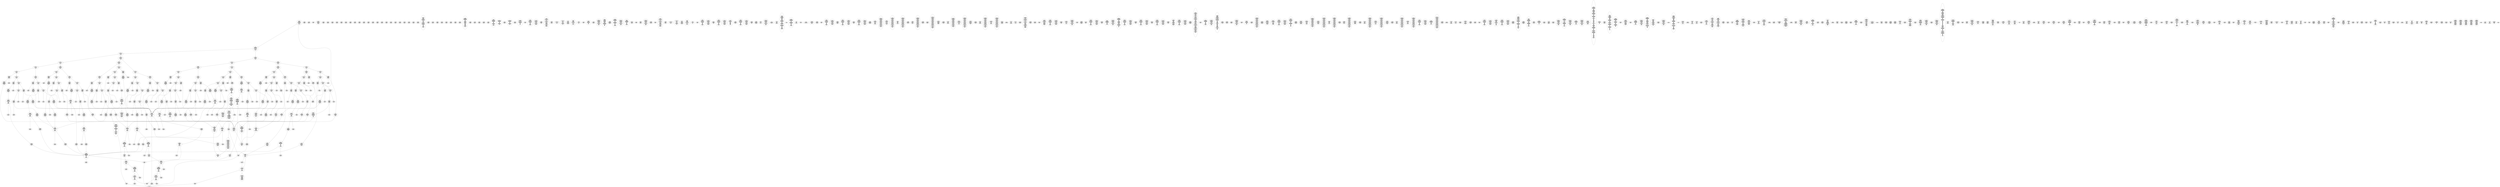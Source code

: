 /* Generated by GvGen v.1.0 (https://www.github.com/stricaud/gvgen) */

digraph G {
compound=true;
   node1 [label="[anywhere]"];
   node2 [label="# 0x0
PUSHX Data
PUSHX Data
MSTORE
PUSHX LogicData
CALLDATASIZE
LT
PUSHX Data
JUMPI
"];
   node3 [label="# 0xd
PUSHX Data
CALLDATALOAD
PUSHX BitData
SHR
PUSHX LogicData
GT
PUSHX Data
JUMPI
"];
   node4 [label="# 0x1e
PUSHX LogicData
GT
PUSHX Data
JUMPI
"];
   node5 [label="# 0x29
PUSHX LogicData
GT
PUSHX Data
JUMPI
"];
   node6 [label="# 0x34
PUSHX LogicData
GT
PUSHX Data
JUMPI
"];
   node7 [label="# 0x3f
PUSHX LogicData
EQ
PUSHX Data
JUMPI
"];
   node8 [label="# 0x4a
PUSHX LogicData
EQ
PUSHX Data
JUMPI
"];
   node9 [label="# 0x55
PUSHX LogicData
EQ
PUSHX Data
JUMPI
"];
   node10 [label="# 0x60
PUSHX LogicData
EQ
PUSHX Data
JUMPI
"];
   node11 [label="# 0x6b
PUSHX Data
REVERT
"];
   node12 [label="# 0x6f
JUMPDEST
PUSHX LogicData
EQ
PUSHX Data
JUMPI
"];
   node13 [label="# 0x7b
PUSHX LogicData
EQ
PUSHX Data
JUMPI
"];
   node14 [label="# 0x86
PUSHX LogicData
EQ
PUSHX Data
JUMPI
"];
   node15 [label="# 0x91
PUSHX Data
REVERT
"];
   node16 [label="# 0x95
JUMPDEST
PUSHX LogicData
GT
PUSHX Data
JUMPI
"];
   node17 [label="# 0xa1
PUSHX LogicData
EQ
PUSHX Data
JUMPI
"];
   node18 [label="# 0xac
PUSHX LogicData
EQ
PUSHX Data
JUMPI
"];
   node19 [label="# 0xb7
PUSHX LogicData
EQ
PUSHX Data
JUMPI
"];
   node20 [label="# 0xc2
PUSHX LogicData
EQ
PUSHX Data
JUMPI
"];
   node21 [label="# 0xcd
PUSHX Data
REVERT
"];
   node22 [label="# 0xd1
JUMPDEST
PUSHX LogicData
EQ
PUSHX Data
JUMPI
"];
   node23 [label="# 0xdd
PUSHX LogicData
EQ
PUSHX Data
JUMPI
"];
   node24 [label="# 0xe8
PUSHX LogicData
EQ
PUSHX Data
JUMPI
"];
   node25 [label="# 0xf3
PUSHX Data
REVERT
"];
   node26 [label="# 0xf7
JUMPDEST
PUSHX LogicData
GT
PUSHX Data
JUMPI
"];
   node27 [label="# 0x103
PUSHX LogicData
GT
PUSHX Data
JUMPI
"];
   node28 [label="# 0x10e
PUSHX LogicData
EQ
PUSHX Data
JUMPI
"];
   node29 [label="# 0x119
PUSHX LogicData
EQ
PUSHX Data
JUMPI
"];
   node30 [label="# 0x124
PUSHX LogicData
EQ
PUSHX Data
JUMPI
"];
   node31 [label="# 0x12f
PUSHX LogicData
EQ
PUSHX Data
JUMPI
"];
   node32 [label="# 0x13a
PUSHX Data
REVERT
"];
   node33 [label="# 0x13e
JUMPDEST
PUSHX LogicData
EQ
PUSHX Data
JUMPI
"];
   node34 [label="# 0x14a
PUSHX LogicData
EQ
PUSHX Data
JUMPI
"];
   node35 [label="# 0x155
PUSHX LogicData
EQ
PUSHX Data
JUMPI
"];
   node36 [label="# 0x160
PUSHX Data
REVERT
"];
   node37 [label="# 0x164
JUMPDEST
PUSHX LogicData
GT
PUSHX Data
JUMPI
"];
   node38 [label="# 0x170
PUSHX LogicData
EQ
PUSHX Data
JUMPI
"];
   node39 [label="# 0x17b
PUSHX LogicData
EQ
PUSHX Data
JUMPI
"];
   node40 [label="# 0x186
PUSHX LogicData
EQ
PUSHX Data
JUMPI
"];
   node41 [label="# 0x191
PUSHX LogicData
EQ
PUSHX Data
JUMPI
"];
   node42 [label="# 0x19c
PUSHX Data
REVERT
"];
   node43 [label="# 0x1a0
JUMPDEST
PUSHX LogicData
EQ
PUSHX Data
JUMPI
"];
   node44 [label="# 0x1ac
PUSHX LogicData
EQ
PUSHX Data
JUMPI
"];
   node45 [label="# 0x1b7
PUSHX LogicData
EQ
PUSHX Data
JUMPI
"];
   node46 [label="# 0x1c2
PUSHX Data
REVERT
"];
   node47 [label="# 0x1c6
JUMPDEST
PUSHX LogicData
GT
PUSHX Data
JUMPI
"];
   node48 [label="# 0x1d2
PUSHX LogicData
GT
PUSHX Data
JUMPI
"];
   node49 [label="# 0x1dd
PUSHX LogicData
GT
PUSHX Data
JUMPI
"];
   node50 [label="# 0x1e8
PUSHX LogicData
EQ
PUSHX Data
JUMPI
"];
   node51 [label="# 0x1f3
PUSHX LogicData
EQ
PUSHX Data
JUMPI
"];
   node52 [label="# 0x1fe
PUSHX LogicData
EQ
PUSHX Data
JUMPI
"];
   node53 [label="# 0x209
PUSHX LogicData
EQ
PUSHX Data
JUMPI
"];
   node54 [label="# 0x214
PUSHX Data
REVERT
"];
   node55 [label="# 0x218
JUMPDEST
PUSHX LogicData
EQ
PUSHX Data
JUMPI
"];
   node56 [label="# 0x224
PUSHX LogicData
EQ
PUSHX Data
JUMPI
"];
   node57 [label="# 0x22f
PUSHX LogicData
EQ
PUSHX Data
JUMPI
"];
   node58 [label="# 0x23a
PUSHX Data
REVERT
"];
   node59 [label="# 0x23e
JUMPDEST
PUSHX LogicData
GT
PUSHX Data
JUMPI
"];
   node60 [label="# 0x24a
PUSHX LogicData
EQ
PUSHX Data
JUMPI
"];
   node61 [label="# 0x255
PUSHX LogicData
EQ
PUSHX Data
JUMPI
"];
   node62 [label="# 0x260
PUSHX LogicData
EQ
PUSHX Data
JUMPI
"];
   node63 [label="# 0x26b
PUSHX LogicData
EQ
PUSHX Data
JUMPI
"];
   node64 [label="# 0x276
PUSHX Data
REVERT
"];
   node65 [label="# 0x27a
JUMPDEST
PUSHX LogicData
EQ
PUSHX Data
JUMPI
"];
   node66 [label="# 0x286
PUSHX LogicData
EQ
PUSHX Data
JUMPI
"];
   node67 [label="# 0x291
PUSHX LogicData
EQ
PUSHX Data
JUMPI
"];
   node68 [label="# 0x29c
PUSHX Data
REVERT
"];
   node69 [label="# 0x2a0
JUMPDEST
PUSHX LogicData
GT
PUSHX Data
JUMPI
"];
   node70 [label="# 0x2ac
PUSHX LogicData
GT
PUSHX Data
JUMPI
"];
   node71 [label="# 0x2b7
PUSHX LogicData
EQ
PUSHX Data
JUMPI
"];
   node72 [label="# 0x2c2
PUSHX LogicData
EQ
PUSHX Data
JUMPI
"];
   node73 [label="# 0x2cd
PUSHX LogicData
EQ
PUSHX Data
JUMPI
"];
   node74 [label="# 0x2d8
PUSHX LogicData
EQ
PUSHX Data
JUMPI
"];
   node75 [label="# 0x2e3
PUSHX Data
REVERT
"];
   node76 [label="# 0x2e7
JUMPDEST
PUSHX LogicData
EQ
PUSHX Data
JUMPI
"];
   node77 [label="# 0x2f3
PUSHX LogicData
EQ
PUSHX Data
JUMPI
"];
   node78 [label="# 0x2fe
PUSHX LogicData
EQ
PUSHX Data
JUMPI
"];
   node79 [label="# 0x309
PUSHX Data
REVERT
"];
   node80 [label="# 0x30d
JUMPDEST
PUSHX LogicData
GT
PUSHX Data
JUMPI
"];
   node81 [label="# 0x319
PUSHX LogicData
EQ
PUSHX Data
JUMPI
"];
   node82 [label="# 0x324
PUSHX LogicData
EQ
PUSHX Data
JUMPI
"];
   node83 [label="# 0x32f
PUSHX LogicData
EQ
PUSHX Data
JUMPI
"];
   node84 [label="# 0x33a
PUSHX LogicData
EQ
PUSHX Data
JUMPI
"];
   node85 [label="# 0x345
PUSHX Data
REVERT
"];
   node86 [label="# 0x349
JUMPDEST
PUSHX LogicData
EQ
PUSHX Data
JUMPI
"];
   node87 [label="# 0x355
PUSHX LogicData
EQ
PUSHX Data
JUMPI
"];
   node88 [label="# 0x360
PUSHX LogicData
EQ
PUSHX Data
JUMPI
"];
   node89 [label="# 0x36b
JUMPDEST
PUSHX Data
REVERT
"];
   node90 [label="# 0x370
JUMPDEST
CALLVALUE
ISZERO
PUSHX Data
JUMPI
"];
   node91 [label="# 0x378
PUSHX Data
REVERT
"];
   node92 [label="# 0x37c
JUMPDEST
PUSHX StorData
SLOAD
PUSHX Data
PUSHX BitData
AND
JUMP
"];
   node93 [label="# 0x38a
JUMPDEST
PUSHX MemData
MLOAD
ISZERO
ISZERO
MSTORE
PUSHX ArithData
ADD
"];
   node94 [label="# 0x396
JUMPDEST
PUSHX MemData
MLOAD
SUB
RETURN
"];
   node95 [label="# 0x39f
JUMPDEST
CALLVALUE
ISZERO
PUSHX Data
JUMPI
"];
   node96 [label="# 0x3a7
PUSHX Data
REVERT
"];
   node97 [label="# 0x3ab
JUMPDEST
PUSHX Data
PUSHX Data
CALLDATASIZE
PUSHX Data
PUSHX Data
JUMP
"];
   node98 [label="# 0x3ba
JUMPDEST
PUSHX Data
JUMP
"];
   node99 [label="# 0x3bf
JUMPDEST
CALLVALUE
ISZERO
PUSHX Data
JUMPI
"];
   node100 [label="# 0x3c7
PUSHX Data
REVERT
"];
   node101 [label="# 0x3cb
JUMPDEST
PUSHX Data
PUSHX StorData
SLOAD
JUMP
"];
   node102 [label="# 0x3d5
JUMPDEST
PUSHX MemData
MLOAD
MSTORE
PUSHX ArithData
ADD
PUSHX Data
JUMP
"];
   node103 [label="# 0x3e3
JUMPDEST
CALLVALUE
ISZERO
PUSHX Data
JUMPI
"];
   node104 [label="# 0x3eb
PUSHX Data
REVERT
"];
   node105 [label="# 0x3ef
JUMPDEST
PUSHX Data
PUSHX Data
CALLDATASIZE
PUSHX Data
PUSHX Data
JUMP
"];
   node106 [label="# 0x3fe
JUMPDEST
PUSHX Data
JUMP
"];
   node107 [label="# 0x403
JUMPDEST
STOP
"];
   node108 [label="# 0x405
JUMPDEST
CALLVALUE
ISZERO
PUSHX Data
JUMPI
"];
   node109 [label="# 0x40d
PUSHX Data
REVERT
"];
   node110 [label="# 0x411
JUMPDEST
PUSHX Data
PUSHX Data
JUMP
"];
   node111 [label="# 0x41a
JUMPDEST
PUSHX MemData
MLOAD
PUSHX Data
PUSHX Data
JUMP
"];
   node112 [label="# 0x427
JUMPDEST
CALLVALUE
ISZERO
PUSHX Data
JUMPI
"];
   node113 [label="# 0x42f
PUSHX Data
REVERT
"];
   node114 [label="# 0x433
JUMPDEST
PUSHX Data
PUSHX Data
CALLDATASIZE
PUSHX Data
PUSHX Data
JUMP
"];
   node115 [label="# 0x442
JUMPDEST
PUSHX Data
JUMP
"];
   node116 [label="# 0x447
JUMPDEST
PUSHX MemData
MLOAD
PUSHX ArithData
PUSHX BitData
PUSHX BitData
SHL
SUB
AND
MSTORE
PUSHX ArithData
ADD
PUSHX Data
JUMP
"];
   node117 [label="# 0x45f
JUMPDEST
CALLVALUE
ISZERO
PUSHX Data
JUMPI
"];
   node118 [label="# 0x467
PUSHX Data
REVERT
"];
   node119 [label="# 0x46b
JUMPDEST
PUSHX Data
PUSHX Data
CALLDATASIZE
PUSHX Data
PUSHX Data
JUMP
"];
   node120 [label="# 0x47a
JUMPDEST
PUSHX Data
JUMP
"];
   node121 [label="# 0x47f
JUMPDEST
CALLVALUE
ISZERO
PUSHX Data
JUMPI
"];
   node122 [label="# 0x487
PUSHX Data
REVERT
"];
   node123 [label="# 0x48b
JUMPDEST
PUSHX Data
PUSHX Data
JUMP
"];
   node124 [label="# 0x494
JUMPDEST
CALLVALUE
ISZERO
PUSHX Data
JUMPI
"];
   node125 [label="# 0x49c
PUSHX Data
REVERT
"];
   node126 [label="# 0x4a0
JUMPDEST
PUSHX Data
PUSHX StorData
SLOAD
JUMP
"];
   node127 [label="# 0x4aa
JUMPDEST
CALLVALUE
ISZERO
PUSHX Data
JUMPI
"];
   node128 [label="# 0x4b2
PUSHX Data
REVERT
"];
   node129 [label="# 0x4b6
JUMPDEST
PUSHX Data
PUSHX Data
CALLDATASIZE
PUSHX Data
PUSHX Data
JUMP
"];
   node130 [label="# 0x4c5
JUMPDEST
PUSHX Data
JUMP
"];
   node131 [label="# 0x4ca
JUMPDEST
CALLVALUE
ISZERO
PUSHX Data
JUMPI
"];
   node132 [label="# 0x4d2
PUSHX Data
REVERT
"];
   node133 [label="# 0x4d6
JUMPDEST
PUSHX StorData
SLOAD
PUSHX Data
JUMP
"];
   node134 [label="# 0x4df
JUMPDEST
CALLVALUE
ISZERO
PUSHX Data
JUMPI
"];
   node135 [label="# 0x4e7
PUSHX Data
REVERT
"];
   node136 [label="# 0x4eb
JUMPDEST
PUSHX Data
PUSHX StorData
SLOAD
JUMP
"];
   node137 [label="# 0x4f5
JUMPDEST
CALLVALUE
ISZERO
PUSHX Data
JUMPI
"];
   node138 [label="# 0x4fd
PUSHX Data
REVERT
"];
   node139 [label="# 0x501
JUMPDEST
PUSHX Data
PUSHX Data
CALLDATASIZE
PUSHX Data
PUSHX Data
JUMP
"];
   node140 [label="# 0x510
JUMPDEST
PUSHX Data
JUMP
"];
   node141 [label="# 0x515
JUMPDEST
CALLVALUE
ISZERO
PUSHX Data
JUMPI
"];
   node142 [label="# 0x51d
PUSHX Data
REVERT
"];
   node143 [label="# 0x521
JUMPDEST
PUSHX StorData
SLOAD
PUSHX Data
PUSHX ArithData
PUSHX BitData
PUSHX BitData
SHL
SUB
AND
JUMP
"];
   node144 [label="# 0x535
JUMPDEST
CALLVALUE
ISZERO
PUSHX Data
JUMPI
"];
   node145 [label="# 0x53d
PUSHX Data
REVERT
"];
   node146 [label="# 0x541
JUMPDEST
PUSHX Data
PUSHX Data
CALLDATASIZE
PUSHX Data
PUSHX Data
JUMP
"];
   node147 [label="# 0x550
JUMPDEST
PUSHX Data
JUMP
"];
   node148 [label="# 0x555
JUMPDEST
CALLVALUE
ISZERO
PUSHX Data
JUMPI
"];
   node149 [label="# 0x55d
PUSHX Data
REVERT
"];
   node150 [label="# 0x561
JUMPDEST
PUSHX Data
PUSHX Data
CALLDATASIZE
PUSHX Data
PUSHX Data
JUMP
"];
   node151 [label="# 0x570
JUMPDEST
PUSHX Data
JUMP
"];
   node152 [label="# 0x575
JUMPDEST
CALLVALUE
ISZERO
PUSHX Data
JUMPI
"];
   node153 [label="# 0x57d
PUSHX Data
REVERT
"];
   node154 [label="# 0x581
JUMPDEST
PUSHX Data
PUSHX Data
CALLDATASIZE
PUSHX Data
PUSHX Data
JUMP
"];
   node155 [label="# 0x590
JUMPDEST
PUSHX Data
JUMP
"];
   node156 [label="# 0x595
JUMPDEST
CALLVALUE
ISZERO
PUSHX Data
JUMPI
"];
   node157 [label="# 0x59d
PUSHX Data
REVERT
"];
   node158 [label="# 0x5a1
JUMPDEST
PUSHX Data
PUSHX Data
CALLDATASIZE
PUSHX Data
PUSHX Data
JUMP
"];
   node159 [label="# 0x5b0
JUMPDEST
PUSHX Data
JUMP
"];
   node160 [label="# 0x5b5
JUMPDEST
CALLVALUE
ISZERO
PUSHX Data
JUMPI
"];
   node161 [label="# 0x5bd
PUSHX Data
REVERT
"];
   node162 [label="# 0x5c1
JUMPDEST
PUSHX Data
PUSHX StorData
SLOAD
JUMP
"];
   node163 [label="# 0x5cb
JUMPDEST
CALLVALUE
ISZERO
PUSHX Data
JUMPI
"];
   node164 [label="# 0x5d3
PUSHX Data
REVERT
"];
   node165 [label="# 0x5d7
JUMPDEST
PUSHX Data
PUSHX Data
CALLDATASIZE
PUSHX Data
PUSHX Data
JUMP
"];
   node166 [label="# 0x5e6
JUMPDEST
PUSHX Data
JUMP
"];
   node167 [label="# 0x5eb
JUMPDEST
CALLVALUE
ISZERO
PUSHX Data
JUMPI
"];
   node168 [label="# 0x5f3
PUSHX Data
REVERT
"];
   node169 [label="# 0x5f7
JUMPDEST
PUSHX Data
PUSHX Data
CALLDATASIZE
PUSHX Data
PUSHX Data
JUMP
"];
   node170 [label="# 0x606
JUMPDEST
PUSHX Data
JUMP
"];
   node171 [label="# 0x60b
JUMPDEST
PUSHX Data
PUSHX Data
CALLDATASIZE
PUSHX Data
PUSHX Data
JUMP
"];
   node172 [label="# 0x619
JUMPDEST
PUSHX Data
JUMP
"];
   node173 [label="# 0x61e
JUMPDEST
CALLVALUE
ISZERO
PUSHX Data
JUMPI
"];
   node174 [label="# 0x626
PUSHX Data
REVERT
"];
   node175 [label="# 0x62a
JUMPDEST
PUSHX Data
PUSHX Data
CALLDATASIZE
PUSHX Data
PUSHX Data
JUMP
"];
   node176 [label="# 0x639
JUMPDEST
PUSHX Data
JUMP
"];
   node177 [label="# 0x63e
JUMPDEST
CALLVALUE
ISZERO
PUSHX Data
JUMPI
"];
   node178 [label="# 0x646
PUSHX Data
REVERT
"];
   node179 [label="# 0x64a
JUMPDEST
PUSHX StorData
SLOAD
PUSHX Data
PUSHX Data
DIV
PUSHX BitData
AND
JUMP
"];
   node180 [label="# 0x65d
JUMPDEST
CALLVALUE
ISZERO
PUSHX Data
JUMPI
"];
   node181 [label="# 0x665
PUSHX Data
REVERT
"];
   node182 [label="# 0x669
JUMPDEST
PUSHX Data
PUSHX Data
JUMP
"];
   node183 [label="# 0x672
JUMPDEST
CALLVALUE
ISZERO
PUSHX Data
JUMPI
"];
   node184 [label="# 0x67a
PUSHX Data
REVERT
"];
   node185 [label="# 0x67e
JUMPDEST
PUSHX Data
PUSHX Data
CALLDATASIZE
PUSHX Data
PUSHX Data
JUMP
"];
   node186 [label="# 0x68d
JUMPDEST
PUSHX Data
JUMP
"];
   node187 [label="# 0x692
JUMPDEST
CALLVALUE
ISZERO
PUSHX Data
JUMPI
"];
   node188 [label="# 0x69a
PUSHX Data
REVERT
"];
   node189 [label="# 0x69e
JUMPDEST
PUSHX Data
PUSHX Data
CALLDATASIZE
PUSHX Data
PUSHX Data
JUMP
"];
   node190 [label="# 0x6ad
JUMPDEST
PUSHX Data
JUMP
"];
   node191 [label="# 0x6b2
JUMPDEST
CALLVALUE
ISZERO
PUSHX Data
JUMPI
"];
   node192 [label="# 0x6ba
PUSHX Data
REVERT
"];
   node193 [label="# 0x6be
JUMPDEST
PUSHX Data
PUSHX StorData
SLOAD
JUMP
"];
   node194 [label="# 0x6c8
JUMPDEST
CALLVALUE
ISZERO
PUSHX Data
JUMPI
"];
   node195 [label="# 0x6d0
PUSHX Data
REVERT
"];
   node196 [label="# 0x6d4
JUMPDEST
PUSHX Data
PUSHX Data
CALLDATASIZE
PUSHX Data
PUSHX Data
JUMP
"];
   node197 [label="# 0x6e3
JUMPDEST
PUSHX Data
JUMP
"];
   node198 [label="# 0x6e8
JUMPDEST
CALLVALUE
ISZERO
PUSHX Data
JUMPI
"];
   node199 [label="# 0x6f0
PUSHX Data
REVERT
"];
   node200 [label="# 0x6f4
JUMPDEST
PUSHX Data
PUSHX Data
CALLDATASIZE
PUSHX Data
PUSHX Data
JUMP
"];
   node201 [label="# 0x703
JUMPDEST
PUSHX Data
JUMP
"];
   node202 [label="# 0x708
JUMPDEST
CALLVALUE
ISZERO
PUSHX Data
JUMPI
"];
   node203 [label="# 0x710
PUSHX Data
REVERT
"];
   node204 [label="# 0x714
JUMPDEST
PUSHX Data
PUSHX StorData
SLOAD
JUMP
"];
   node205 [label="# 0x71e
JUMPDEST
CALLVALUE
ISZERO
PUSHX Data
JUMPI
"];
   node206 [label="# 0x726
PUSHX Data
REVERT
"];
   node207 [label="# 0x72a
JUMPDEST
PUSHX Data
PUSHX Data
CALLDATASIZE
PUSHX Data
PUSHX Data
JUMP
"];
   node208 [label="# 0x739
JUMPDEST
PUSHX Data
JUMP
"];
   node209 [label="# 0x73e
JUMPDEST
CALLVALUE
ISZERO
PUSHX Data
JUMPI
"];
   node210 [label="# 0x746
PUSHX Data
REVERT
"];
   node211 [label="# 0x74a
JUMPDEST
PUSHX Data
PUSHX Data
CALLDATASIZE
PUSHX Data
PUSHX Data
JUMP
"];
   node212 [label="# 0x759
JUMPDEST
PUSHX Data
JUMP
"];
   node213 [label="# 0x75e
JUMPDEST
CALLVALUE
ISZERO
PUSHX Data
JUMPI
"];
   node214 [label="# 0x766
PUSHX Data
REVERT
"];
   node215 [label="# 0x76a
JUMPDEST
PUSHX Data
PUSHX Data
JUMP
"];
   node216 [label="# 0x773
JUMPDEST
CALLVALUE
ISZERO
PUSHX Data
JUMPI
"];
   node217 [label="# 0x77b
PUSHX Data
REVERT
"];
   node218 [label="# 0x77f
JUMPDEST
PUSHX Data
PUSHX Data
CALLDATASIZE
PUSHX Data
PUSHX Data
JUMP
"];
   node219 [label="# 0x78e
JUMPDEST
PUSHX Data
JUMP
"];
   node220 [label="# 0x793
JUMPDEST
CALLVALUE
ISZERO
PUSHX Data
JUMPI
"];
   node221 [label="# 0x79b
PUSHX Data
REVERT
"];
   node222 [label="# 0x79f
JUMPDEST
PUSHX Data
PUSHX Data
CALLDATASIZE
PUSHX Data
PUSHX Data
JUMP
"];
   node223 [label="# 0x7ae
JUMPDEST
PUSHX Data
JUMP
"];
   node224 [label="# 0x7b3
JUMPDEST
CALLVALUE
ISZERO
PUSHX Data
JUMPI
"];
   node225 [label="# 0x7bb
PUSHX Data
REVERT
"];
   node226 [label="# 0x7bf
JUMPDEST
PUSHX Data
PUSHX Data
CALLDATASIZE
PUSHX Data
PUSHX Data
JUMP
"];
   node227 [label="# 0x7ce
JUMPDEST
PUSHX Data
JUMP
"];
   node228 [label="# 0x7d3
JUMPDEST
CALLVALUE
ISZERO
PUSHX Data
JUMPI
"];
   node229 [label="# 0x7db
PUSHX Data
REVERT
"];
   node230 [label="# 0x7df
JUMPDEST
PUSHX StorData
SLOAD
PUSHX ArithData
PUSHX BitData
PUSHX BitData
SHL
SUB
AND
PUSHX Data
JUMP
"];
   node231 [label="# 0x7f1
JUMPDEST
CALLVALUE
ISZERO
PUSHX Data
JUMPI
"];
   node232 [label="# 0x7f9
PUSHX Data
REVERT
"];
   node233 [label="# 0x7fd
JUMPDEST
PUSHX Data
PUSHX Data
CALLDATASIZE
PUSHX Data
PUSHX Data
JUMP
"];
   node234 [label="# 0x80c
JUMPDEST
PUSHX Data
JUMP
"];
   node235 [label="# 0x811
JUMPDEST
PUSHX Data
MLOAD
MLOAD
PUSHX ArithData
PUSHX BitData
PUSHX BitData
SHL
SUB
AND
MSTORE
PUSHX ArithData
ADD
MLOAD
PUSHX ArithData
PUSHX BitData
PUSHX BitData
SHL
SUB
AND
ADD
MSTORE
ADD
PUSHX Data
JUMP
"];
   node236 [label="# 0x83e
JUMPDEST
CALLVALUE
ISZERO
PUSHX Data
JUMPI
"];
   node237 [label="# 0x846
PUSHX Data
REVERT
"];
   node238 [label="# 0x84a
JUMPDEST
PUSHX Data
PUSHX Data
CALLDATASIZE
PUSHX Data
PUSHX Data
JUMP
"];
   node239 [label="# 0x859
JUMPDEST
PUSHX Data
JUMP
"];
   node240 [label="# 0x85e
JUMPDEST
CALLVALUE
ISZERO
PUSHX Data
JUMPI
"];
   node241 [label="# 0x866
PUSHX Data
REVERT
"];
   node242 [label="# 0x86a
JUMPDEST
PUSHX Data
PUSHX Data
CALLDATASIZE
PUSHX Data
PUSHX Data
JUMP
"];
   node243 [label="# 0x879
JUMPDEST
PUSHX Data
JUMP
"];
   node244 [label="# 0x87e
JUMPDEST
CALLVALUE
ISZERO
PUSHX Data
JUMPI
"];
   node245 [label="# 0x886
PUSHX Data
REVERT
"];
   node246 [label="# 0x88a
JUMPDEST
PUSHX Data
PUSHX Data
JUMP
"];
   node247 [label="# 0x893
JUMPDEST
CALLVALUE
ISZERO
PUSHX Data
JUMPI
"];
   node248 [label="# 0x89b
PUSHX Data
REVERT
"];
   node249 [label="# 0x89f
JUMPDEST
PUSHX Data
PUSHX Data
CALLDATASIZE
PUSHX Data
PUSHX Data
JUMP
"];
   node250 [label="# 0x8ae
JUMPDEST
PUSHX Data
JUMP
"];
   node251 [label="# 0x8b3
JUMPDEST
CALLVALUE
ISZERO
PUSHX Data
JUMPI
"];
   node252 [label="# 0x8bb
PUSHX Data
REVERT
"];
   node253 [label="# 0x8bf
JUMPDEST
PUSHX Data
PUSHX StorData
SLOAD
JUMP
"];
   node254 [label="# 0x8c9
JUMPDEST
CALLVALUE
ISZERO
PUSHX Data
JUMPI
"];
   node255 [label="# 0x8d1
PUSHX Data
REVERT
"];
   node256 [label="# 0x8d5
JUMPDEST
PUSHX Data
PUSHX Data
CALLDATASIZE
PUSHX Data
PUSHX Data
JUMP
"];
   node257 [label="# 0x8e4
JUMPDEST
PUSHX Data
JUMP
"];
   node258 [label="# 0x8e9
JUMPDEST
CALLVALUE
ISZERO
PUSHX Data
JUMPI
"];
   node259 [label="# 0x8f1
PUSHX Data
REVERT
"];
   node260 [label="# 0x8f5
JUMPDEST
PUSHX Data
PUSHX Data
CALLDATASIZE
PUSHX Data
PUSHX Data
JUMP
"];
   node261 [label="# 0x904
JUMPDEST
PUSHX Data
JUMP
"];
   node262 [label="# 0x909
JUMPDEST
CALLVALUE
ISZERO
PUSHX Data
JUMPI
"];
   node263 [label="# 0x911
PUSHX Data
REVERT
"];
   node264 [label="# 0x915
JUMPDEST
PUSHX Data
PUSHX Data
CALLDATASIZE
PUSHX Data
PUSHX Data
JUMP
"];
   node265 [label="# 0x924
JUMPDEST
PUSHX Data
JUMP
"];
   node266 [label="# 0x929
JUMPDEST
CALLVALUE
ISZERO
PUSHX Data
JUMPI
"];
   node267 [label="# 0x931
PUSHX Data
REVERT
"];
   node268 [label="# 0x935
JUMPDEST
PUSHX Data
PUSHX StorData
SLOAD
JUMP
"];
   node269 [label="# 0x93f
JUMPDEST
CALLVALUE
ISZERO
PUSHX Data
JUMPI
"];
   node270 [label="# 0x947
PUSHX Data
REVERT
"];
   node271 [label="# 0x94b
JUMPDEST
PUSHX Data
PUSHX Data
CALLDATASIZE
PUSHX Data
PUSHX Data
JUMP
"];
   node272 [label="# 0x95a
JUMPDEST
PUSHX Data
JUMP
"];
   node273 [label="# 0x95f
JUMPDEST
CALLVALUE
ISZERO
PUSHX Data
JUMPI
"];
   node274 [label="# 0x967
PUSHX Data
REVERT
"];
   node275 [label="# 0x96b
JUMPDEST
PUSHX Data
PUSHX Data
CALLDATASIZE
PUSHX Data
PUSHX Data
JUMP
"];
   node276 [label="# 0x97a
JUMPDEST
PUSHX Data
JUMP
"];
   node277 [label="# 0x97f
JUMPDEST
CALLVALUE
ISZERO
PUSHX Data
JUMPI
"];
   node278 [label="# 0x987
PUSHX Data
REVERT
"];
   node279 [label="# 0x98b
JUMPDEST
PUSHX Data
PUSHX Data
CALLDATASIZE
PUSHX Data
PUSHX Data
JUMP
"];
   node280 [label="# 0x99a
JUMPDEST
PUSHX ArithData
PUSHX BitData
PUSHX BitData
SHL
SUB
AND
PUSHX Data
MSTORE
PUSHX Data
PUSHX Data
MSTORE
PUSHX Data
SHA3
AND
MSTORE
MSTORE
SHA3
SLOAD
PUSHX BitData
AND
JUMP
"];
   node281 [label="# 0x9c8
JUMPDEST
PUSHX Data
PUSHX Data
CALLDATASIZE
PUSHX Data
PUSHX Data
JUMP
"];
   node282 [label="# 0x9d6
JUMPDEST
PUSHX Data
JUMP
"];
   node283 [label="# 0x9db
JUMPDEST
CALLVALUE
ISZERO
PUSHX Data
JUMPI
"];
   node284 [label="# 0x9e3
PUSHX Data
REVERT
"];
   node285 [label="# 0x9e7
JUMPDEST
PUSHX Data
PUSHX Data
CALLDATASIZE
PUSHX Data
PUSHX Data
JUMP
"];
   node286 [label="# 0x9f6
JUMPDEST
PUSHX Data
JUMP
"];
   node287 [label="# 0x9fb
JUMPDEST
CALLVALUE
ISZERO
PUSHX Data
JUMPI
"];
   node288 [label="# 0xa03
PUSHX Data
REVERT
"];
   node289 [label="# 0xa07
JUMPDEST
PUSHX Data
PUSHX Data
CALLDATASIZE
PUSHX Data
PUSHX Data
JUMP
"];
   node290 [label="# 0xa16
JUMPDEST
PUSHX Data
JUMP
"];
   node291 [label="# 0xa1b
JUMPDEST
CALLVALUE
ISZERO
PUSHX Data
JUMPI
"];
   node292 [label="# 0xa23
PUSHX Data
REVERT
"];
   node293 [label="# 0xa27
JUMPDEST
PUSHX Data
PUSHX Data
CALLDATASIZE
PUSHX Data
PUSHX Data
JUMP
"];
   node294 [label="# 0xa36
JUMPDEST
PUSHX Data
JUMP
"];
   node295 [label="# 0xa3b
JUMPDEST
CALLVALUE
ISZERO
PUSHX Data
JUMPI
"];
   node296 [label="# 0xa43
PUSHX Data
REVERT
"];
   node297 [label="# 0xa47
JUMPDEST
PUSHX Data
PUSHX Data
CALLDATASIZE
PUSHX Data
PUSHX Data
JUMP
"];
   node298 [label="# 0xa56
JUMPDEST
PUSHX Data
JUMP
"];
   node299 [label="# 0xa5b
JUMPDEST
PUSHX Data
PUSHX ArithData
PUSHX BitData
PUSHX BitData
SHL
SUB
NOT
AND
PUSHX BitData
PUSHX BitData
SHL
EQ
PUSHX Data
JUMPI
"];
   node300 [label="# 0xa77
PUSHX ArithData
PUSHX BitData
PUSHX BitData
SHL
SUB
NOT
AND
PUSHX BitData
PUSHX BitData
SHL
EQ
"];
   node301 [label="# 0xa8c
JUMPDEST
PUSHX Data
JUMPI
"];
   node302 [label="# 0xa92
PUSHX ArithData
PUSHX BitData
PUSHX BitData
SHL
SUB
NOT
AND
PUSHX BitData
PUSHX BitData
SHL
EQ
"];
   node303 [label="# 0xaa7
JUMPDEST
PUSHX Data
JUMPI
"];
   node304 [label="# 0xaad
PUSHX BitData
PUSHX BitData
SHL
PUSHX ArithData
PUSHX BitData
PUSHX BitData
SHL
SUB
NOT
AND
EQ
"];
   node305 [label="# 0xac2
JUMPDEST
JUMP
"];
   node306 [label="# 0xac8
JUMPDEST
PUSHX StorData
SLOAD
PUSHX ArithData
PUSHX BitData
PUSHX BitData
SHL
SUB
AND
CALLER
EQ
PUSHX Data
JUMPI
"];
   node307 [label="# 0xadb
PUSHX MemData
MLOAD
PUSHX BitData
PUSHX BitData
SHL
MSTORE
PUSHX ArithData
ADD
PUSHX Data
PUSHX Data
JUMP
"];
   node308 [label="# 0xaf2
JUMPDEST
PUSHX MemData
MLOAD
SUB
REVERT
"];
   node309 [label="# 0xafb
JUMPDEST
PUSHX Data
SSTORE
JUMP
"];
   node310 [label="# 0xb00
JUMPDEST
PUSHX Data
PUSHX StorData
SLOAD
PUSHX Data
PUSHX Data
JUMP
"];
   node311 [label="# 0xb0f
JUMPDEST
PUSHX ArithData
ADD
PUSHX ArithData
DIV
MUL
PUSHX ArithData
ADD
PUSHX MemData
MLOAD
ADD
PUSHX Data
MSTORE
MSTORE
PUSHX ArithData
ADD
SLOAD
PUSHX Data
PUSHX Data
JUMP
"];
   node312 [label="# 0xb3b
JUMPDEST
ISZERO
PUSHX Data
JUMPI
"];
   node313 [label="# 0xb42
PUSHX LogicData
LT
PUSHX Data
JUMPI
"];
   node314 [label="# 0xb4a
PUSHX ArithData
SLOAD
DIV
MUL
MSTORE
PUSHX ArithData
ADD
PUSHX Data
JUMP
"];
   node315 [label="# 0xb5d
JUMPDEST
ADD
PUSHX Data
MSTORE
PUSHX Data
PUSHX Data
SHA3
"];
   node316 [label="# 0xb6b
JUMPDEST
SLOAD
MSTORE
PUSHX ArithData
ADD
PUSHX ArithData
ADD
GT
PUSHX Data
JUMPI
"];
   node317 [label="# 0xb7f
SUB
PUSHX BitData
AND
ADD
"];
   node318 [label="# 0xb88
JUMPDEST
JUMP
"];
   node319 [label="# 0xb92
JUMPDEST
PUSHX Data
PUSHX Data
PUSHX StorData
SLOAD
GT
JUMP
"];
   node320 [label="# 0xb9f
JUMPDEST
PUSHX Data
JUMPI
"];
   node321 [label="# 0xba4
PUSHX MemData
MLOAD
PUSHX BitData
PUSHX BitData
SHL
MSTORE
PUSHX ArithData
ADD
PUSHX MemData
MLOAD
SUB
REVERT
"];
   node322 [label="# 0xbbc
JUMPDEST
PUSHX Data
MSTORE
PUSHX Data
PUSHX Data
MSTORE
PUSHX Data
SHA3
SLOAD
PUSHX ArithData
PUSHX BitData
PUSHX BitData
SHL
SUB
AND
JUMP
"];
   node323 [label="# 0xbd8
JUMPDEST
PUSHX Data
PUSHX Data
PUSHX Data
JUMP
"];
   node324 [label="# 0xbe3
JUMPDEST
PUSHX ArithData
PUSHX BitData
PUSHX BitData
SHL
SUB
AND
PUSHX ArithData
PUSHX BitData
PUSHX BitData
SHL
SUB
AND
EQ
ISZERO
PUSHX Data
JUMPI
"];
   node325 [label="# 0xc00
PUSHX MemData
MLOAD
PUSHX BitData
PUSHX BitData
SHL
MSTORE
PUSHX ArithData
ADD
PUSHX MemData
MLOAD
SUB
REVERT
"];
   node326 [label="# 0xc18
JUMPDEST
CALLER
PUSHX ArithData
PUSHX BitData
PUSHX BitData
SHL
SUB
AND
EQ
ISZERO
PUSHX Data
JUMPI
"];
   node327 [label="# 0xc2c
PUSHX Data
CALLER
PUSHX Data
JUMP
"];
   node328 [label="# 0xc36
JUMPDEST
ISZERO
"];
   node329 [label="# 0xc38
JUMPDEST
ISZERO
PUSHX Data
JUMPI
"];
   node330 [label="# 0xc3e
PUSHX MemData
MLOAD
PUSHX BitData
PUSHX BitData
SHL
MSTORE
PUSHX ArithData
ADD
PUSHX MemData
MLOAD
SUB
REVERT
"];
   node331 [label="# 0xc56
JUMPDEST
PUSHX Data
PUSHX Data
JUMP
"];
   node332 [label="# 0xc61
JUMPDEST
JUMP
"];
   node333 [label="# 0xc66
JUMPDEST
PUSHX StorData
SLOAD
PUSHX Data
PUSHX Data
JUMP
"];
   node334 [label="# 0xc73
JUMPDEST
PUSHX ArithData
ADD
PUSHX ArithData
DIV
MUL
PUSHX ArithData
ADD
PUSHX MemData
MLOAD
ADD
PUSHX Data
MSTORE
MSTORE
PUSHX ArithData
ADD
SLOAD
PUSHX Data
PUSHX Data
JUMP
"];
   node335 [label="# 0xc9f
JUMPDEST
ISZERO
PUSHX Data
JUMPI
"];
   node336 [label="# 0xca6
PUSHX LogicData
LT
PUSHX Data
JUMPI
"];
   node337 [label="# 0xcae
PUSHX ArithData
SLOAD
DIV
MUL
MSTORE
PUSHX ArithData
ADD
PUSHX Data
JUMP
"];
   node338 [label="# 0xcc1
JUMPDEST
ADD
PUSHX Data
MSTORE
PUSHX Data
PUSHX Data
SHA3
"];
   node339 [label="# 0xccf
JUMPDEST
SLOAD
MSTORE
PUSHX ArithData
ADD
PUSHX ArithData
ADD
GT
PUSHX Data
JUMPI
"];
   node340 [label="# 0xce3
SUB
PUSHX BitData
AND
ADD
"];
   node341 [label="# 0xcec
JUMPDEST
JUMP
"];
   node342 [label="# 0xcf4
JUMPDEST
PUSHX StorData
SLOAD
PUSHX ArithData
PUSHX BitData
PUSHX BitData
SHL
SUB
AND
CALLER
EQ
PUSHX Data
JUMPI
"];
   node343 [label="# 0xd07
PUSHX MemData
MLOAD
PUSHX BitData
PUSHX BitData
SHL
MSTORE
PUSHX ArithData
ADD
PUSHX Data
PUSHX Data
JUMP
"];
   node344 [label="# 0xd1e
JUMPDEST
PUSHX Data
SSTORE
JUMP
"];
   node345 [label="# 0xd23
JUMPDEST
PUSHX StorData
SLOAD
PUSHX ArithData
PUSHX BitData
PUSHX BitData
SHL
SUB
AND
CALLER
EQ
PUSHX Data
JUMPI
"];
   node346 [label="# 0xd36
PUSHX MemData
MLOAD
PUSHX BitData
PUSHX BitData
SHL
MSTORE
PUSHX ArithData
ADD
PUSHX Data
PUSHX Data
JUMP
"];
   node347 [label="# 0xd4d
JUMPDEST
PUSHX StorData
SLOAD
PUSHX BitData
NOT
AND
ISZERO
ISZERO
OR
SSTORE
JUMP
"];
   node348 [label="# 0xd60
JUMPDEST
PUSHX Data
PUSHX Data
JUMP
"];
   node349 [label="# 0xd6b
JUMPDEST
PUSHX StorData
SLOAD
PUSHX ArithData
PUSHX BitData
PUSHX BitData
SHL
SUB
AND
CALLER
EQ
PUSHX Data
JUMPI
"];
   node350 [label="# 0xd7e
PUSHX MemData
MLOAD
PUSHX BitData
PUSHX BitData
SHL
MSTORE
PUSHX ArithData
ADD
PUSHX Data
PUSHX Data
JUMP
"];
   node351 [label="# 0xd95
JUMPDEST
PUSHX Data
SSTORE
JUMP
"];
   node352 [label="# 0xd9a
JUMPDEST
PUSHX Data
PUSHX Data
PUSHX Data
JUMP
"];
   node353 [label="# 0xda5
JUMPDEST
LT
PUSHX Data
JUMPI
"];
   node354 [label="# 0xdac
PUSHX MemData
MLOAD
PUSHX BitData
PUSHX BitData
SHL
MSTORE
PUSHX ArithData
ADD
PUSHX MemData
MLOAD
SUB
REVERT
"];
   node355 [label="# 0xdc4
JUMPDEST
PUSHX StorData
SLOAD
"];
   node356 [label="# 0xdcc
JUMPDEST
LT
ISZERO
PUSHX Data
JUMPI
"];
   node357 [label="# 0xdd5
PUSHX Data
MSTORE
PUSHX Data
PUSHX ArithData
MSTORE
PUSHX Data
SHA3
MLOAD
ADD
MSTORE
SLOAD
PUSHX ArithData
PUSHX BitData
PUSHX BitData
SHL
SUB
AND
MSTORE
PUSHX BitData
PUSHX BitData
SHL
DIV
PUSHX ArithData
PUSHX BitData
PUSHX BitData
SHL
SUB
AND
ADD
MSTORE
ISZERO
PUSHX Data
JUMPI
"];
   node358 [label="# 0xe1a
MLOAD
"];
   node359 [label="# 0xe1e
JUMPDEST
PUSHX ArithData
PUSHX BitData
PUSHX BitData
SHL
SUB
AND
PUSHX ArithData
PUSHX BitData
PUSHX BitData
SHL
SUB
AND
EQ
ISZERO
PUSHX Data
JUMPI
"];
   node360 [label="# 0xe39
EQ
ISZERO
PUSHX Data
JUMPI
"];
   node361 [label="# 0xe41
PUSHX Data
JUMP
"];
   node362 [label="# 0xe4c
JUMPDEST
PUSHX ArithData
ADD
"];
   node363 [label="# 0xe53
JUMPDEST
PUSHX ArithData
ADD
PUSHX Data
JUMP
"];
   node364 [label="# 0xe5c
JUMPDEST
PUSHX Data
PUSHX Data
JUMP
"];
   node365 [label="# 0xe65
JUMPDEST
JUMP
"];
   node366 [label="# 0xe6e
JUMPDEST
PUSHX StorData
SLOAD
PUSHX ArithData
PUSHX BitData
PUSHX BitData
SHL
SUB
AND
CALLER
EQ
PUSHX Data
JUMPI
"];
   node367 [label="# 0xe81
PUSHX MemData
MLOAD
PUSHX BitData
PUSHX BitData
SHL
MSTORE
PUSHX ArithData
ADD
PUSHX Data
PUSHX Data
JUMP
"];
   node368 [label="# 0xe98
JUMPDEST
PUSHX Data
CALLER
PUSHX Data
JUMP
"];
   node369 [label="# 0xea2
JUMPDEST
JUMP
"];
   node370 [label="# 0xea5
JUMPDEST
PUSHX StorData
SLOAD
PUSHX ArithData
PUSHX BitData
PUSHX BitData
SHL
SUB
AND
CALLER
EQ
PUSHX Data
JUMPI
"];
   node371 [label="# 0xeb8
PUSHX MemData
MLOAD
PUSHX BitData
PUSHX BitData
SHL
MSTORE
PUSHX ArithData
ADD
PUSHX Data
PUSHX Data
JUMP
"];
   node372 [label="# 0xecf
JUMPDEST
PUSHX Data
SSTORE
JUMP
"];
   node373 [label="# 0xed4
JUMPDEST
PUSHX StorData
SLOAD
PUSHX ArithData
PUSHX BitData
PUSHX BitData
SHL
SUB
AND
CALLER
EQ
PUSHX Data
JUMPI
"];
   node374 [label="# 0xee7
PUSHX MemData
MLOAD
PUSHX BitData
PUSHX BitData
SHL
MSTORE
PUSHX ArithData
ADD
PUSHX Data
PUSHX Data
JUMP
"];
   node375 [label="# 0xefe
JUMPDEST
PUSHX Data
PUSHX Data
PUSHX Data
JUMP
"];
   node376 [label="# 0xf0a
JUMPDEST
PUSHX StorData
SLOAD
TIMESTAMP
LT
ISZERO
PUSHX Data
JUMPI
"];
   node377 [label="# 0xf15
PUSHX MemData
MLOAD
PUSHX BitData
PUSHX BitData
SHL
MSTORE
PUSHX Data
PUSHX ArithData
ADD
MSTORE
PUSHX Data
PUSHX ArithData
ADD
MSTORE
PUSHX Data
PUSHX ArithData
ADD
MSTORE
PUSHX ArithData
ADD
PUSHX Data
JUMP
"];
   node378 [label="# 0xf5c
JUMPDEST
PUSHX StorData
SLOAD
PUSHX Data
DIV
PUSHX BitData
AND
PUSHX Data
JUMPI
"];
   node379 [label="# 0xf6c
PUSHX MemData
MLOAD
PUSHX BitData
PUSHX BitData
SHL
MSTORE
PUSHX Data
PUSHX ArithData
ADD
MSTORE
PUSHX Data
PUSHX ArithData
ADD
MSTORE
PUSHX BitData
PUSHX BitData
SHL
PUSHX ArithData
ADD
MSTORE
PUSHX ArithData
ADD
PUSHX Data
JUMP
"];
   node380 [label="# 0xfa9
JUMPDEST
ORIGIN
CALLER
EQ
PUSHX Data
JUMPI
"];
   node381 [label="# 0xfb1
PUSHX MemData
MLOAD
PUSHX BitData
PUSHX BitData
SHL
MSTORE
PUSHX Data
PUSHX ArithData
ADD
MSTORE
PUSHX Data
PUSHX ArithData
ADD
MSTORE
PUSHX BitData
PUSHX BitData
SHL
PUSHX ArithData
ADD
MSTORE
PUSHX ArithData
ADD
PUSHX Data
JUMP
"];
   node382 [label="# 0xff0
JUMPDEST
PUSHX Data
PUSHX Data
JUMP
"];
   node383 [label="# 0xff9
JUMPDEST
CALLVALUE
EQ
PUSHX Data
JUMPI
"];
   node384 [label="# 0x1000
PUSHX MemData
MLOAD
PUSHX BitData
PUSHX BitData
SHL
MSTORE
PUSHX Data
PUSHX ArithData
ADD
MSTORE
PUSHX Data
PUSHX ArithData
ADD
MSTORE
PUSHX BitData
PUSHX BitData
SHL
PUSHX ArithData
ADD
MSTORE
PUSHX ArithData
ADD
PUSHX Data
JUMP
"];
   node385 [label="# 0x1035
JUMPDEST
PUSHX Data
PUSHX Data
JUMP
"];
   node386 [label="# 0x103f
JUMPDEST
PUSHX Data
JUMPI
"];
   node387 [label="# 0x1044
PUSHX MemData
MLOAD
PUSHX BitData
PUSHX BitData
SHL
MSTORE
PUSHX Data
PUSHX ArithData
ADD
MSTORE
PUSHX Data
PUSHX ArithData
ADD
MSTORE
PUSHX Data
PUSHX ArithData
ADD
MSTORE
PUSHX BitData
PUSHX BitData
SHL
PUSHX ArithData
ADD
MSTORE
PUSHX ArithData
ADD
PUSHX Data
JUMP
"];
   node388 [label="# 0x109c
JUMPDEST
PUSHX StorData
SLOAD
PUSHX Data
CALLER
PUSHX Data
JUMP
"];
   node389 [label="# 0x10a9
JUMPDEST
PUSHX Data
PUSHX Data
JUMP
"];
   node390 [label="# 0x10b3
JUMPDEST
GT
ISZERO
PUSHX Data
JUMPI
"];
   node391 [label="# 0x10ba
PUSHX MemData
MLOAD
PUSHX BitData
PUSHX BitData
SHL
MSTORE
PUSHX Data
PUSHX ArithData
ADD
MSTORE
PUSHX Data
PUSHX ArithData
ADD
MSTORE
PUSHX Data
PUSHX ArithData
ADD
MSTORE
PUSHX ArithData
ADD
PUSHX Data
JUMP
"];
   node392 [label="# 0x1101
JUMPDEST
PUSHX StorData
SLOAD
PUSHX StorData
SLOAD
LT
PUSHX Data
JUMPI
"];
   node393 [label="# 0x110d
PUSHX MemData
MLOAD
PUSHX BitData
PUSHX BitData
SHL
MSTORE
PUSHX Data
PUSHX ArithData
ADD
MSTORE
PUSHX Data
PUSHX ArithData
ADD
MSTORE
PUSHX BitData
PUSHX BitData
SHL
PUSHX ArithData
ADD
MSTORE
PUSHX ArithData
ADD
PUSHX Data
JUMP
"];
   node394 [label="# 0x113f
JUMPDEST
PUSHX StorData
SLOAD
PUSHX Data
PUSHX StorData
SLOAD
JUMP
"];
   node395 [label="# 0x114c
JUMPDEST
PUSHX Data
PUSHX Data
JUMP
"];
   node396 [label="# 0x1156
JUMPDEST
GT
ISZERO
PUSHX Data
JUMPI
"];
   node397 [label="# 0x115d
PUSHX MemData
MLOAD
PUSHX BitData
PUSHX BitData
SHL
MSTORE
PUSHX Data
PUSHX ArithData
ADD
MSTORE
PUSHX Data
PUSHX ArithData
ADD
MSTORE
PUSHX BitData
PUSHX BitData
SHL
PUSHX ArithData
ADD
MSTORE
PUSHX ArithData
ADD
PUSHX Data
JUMP
"];
   node398 [label="# 0x1199
JUMPDEST
PUSHX StorData
SLOAD
GT
ISZERO
PUSHX Data
JUMPI
"];
   node399 [label="# 0x11a4
PUSHX MemData
MLOAD
PUSHX BitData
PUSHX BitData
SHL
MSTORE
PUSHX Data
PUSHX ArithData
ADD
MSTORE
PUSHX Data
PUSHX ArithData
ADD
MSTORE
PUSHX BitData
PUSHX BitData
SHL
PUSHX ArithData
ADD
MSTORE
PUSHX ArithData
ADD
PUSHX Data
JUMP
"];
   node400 [label="# 0x11e1
JUMPDEST
PUSHX Data
CALLER
PUSHX Data
JUMP
"];
   node401 [label="# 0x11eb
JUMPDEST
PUSHX Data
"];
   node402 [label="# 0x11ee
JUMPDEST
LT
ISZERO
PUSHX Data
JUMPI
"];
   node403 [label="# 0x11f7
PUSHX Data
LT
PUSHX Data
JUMPI
"];
   node404 [label="# 0x1206
PUSHX Data
PUSHX Data
JUMP
"];
   node405 [label="# 0x120d
JUMPDEST
PUSHX ArithData
MUL
ADD
CALLDATALOAD
PUSHX ArithData
ADD
PUSHX ArithData
DIV
MUL
PUSHX ArithData
ADD
PUSHX MemData
MLOAD
ADD
PUSHX Data
MSTORE
MSTORE
PUSHX ArithData
ADD
CALLDATACOPY
PUSHX Data
ADD
MSTORE
PUSHX Data
JUMP
"];
   node406 [label="# 0x1250
JUMPDEST
PUSHX Data
PUSHX Data
JUMP
"];
   node407 [label="# 0x125a
JUMPDEST
PUSHX Data
JUMP
"];
   node408 [label="# 0x1262
JUMPDEST
JUMP
"];
   node409 [label="# 0x126b
JUMPDEST
PUSHX StorData
SLOAD
PUSHX ArithData
PUSHX BitData
PUSHX BitData
SHL
SUB
AND
CALLER
EQ
PUSHX Data
JUMPI
"];
   node410 [label="# 0x127e
PUSHX MemData
MLOAD
PUSHX BitData
PUSHX BitData
SHL
MSTORE
PUSHX ArithData
ADD
PUSHX Data
PUSHX Data
JUMP
"];
   node411 [label="# 0x1295
JUMPDEST
PUSHX StorData
SLOAD
PUSHX MemData
MLOAD
PUSHX Data
PUSHX ArithData
PUSHX BitData
PUSHX BitData
SHL
SUB
AND
SELFBALANCE
GAS
CALL
RETURNDATASIZE
PUSHX LogicData
EQ
PUSHX Data
JUMPI
"];
   node412 [label="# 0x12c1
PUSHX MemData
MLOAD
PUSHX BitData
NOT
PUSHX ArithData
RETURNDATASIZE
ADD
AND
ADD
PUSHX Data
MSTORE
RETURNDATASIZE
MSTORE
RETURNDATASIZE
PUSHX Data
PUSHX ArithData
ADD
RETURNDATACOPY
PUSHX Data
JUMP
"];
   node413 [label="# 0x12e2
JUMPDEST
PUSHX Data
"];
   node414 [label="# 0x12e7
JUMPDEST
PUSHX Data
JUMPI
"];
   node415 [label="# 0x12f1
PUSHX MemData
MLOAD
PUSHX BitData
PUSHX BitData
SHL
MSTORE
PUSHX Data
PUSHX ArithData
ADD
MSTORE
PUSHX Data
PUSHX ArithData
ADD
MSTORE
PUSHX Data
PUSHX ArithData
ADD
MSTORE
PUSHX ArithData
ADD
PUSHX Data
JUMP
"];
   node416 [label="# 0x1338
JUMPDEST
PUSHX Data
PUSHX MemData
MLOAD
PUSHX ArithData
ADD
PUSHX Data
MSTORE
PUSHX Data
MSTORE
PUSHX Data
JUMP
"];
   node417 [label="# 0x1353
JUMPDEST
PUSHX StorData
SLOAD
PUSHX ArithData
PUSHX BitData
PUSHX BitData
SHL
SUB
AND
CALLER
EQ
PUSHX Data
JUMPI
"];
   node418 [label="# 0x1366
PUSHX MemData
MLOAD
PUSHX BitData
PUSHX BitData
SHL
MSTORE
PUSHX ArithData
ADD
PUSHX Data
PUSHX Data
JUMP
"];
   node419 [label="# 0x137d
JUMPDEST
PUSHX Data
SSTORE
JUMP
"];
   node420 [label="# 0x1382
JUMPDEST
PUSHX StorData
SLOAD
LT
PUSHX Data
JUMPI
"];
   node421 [label="# 0x138d
PUSHX MemData
MLOAD
PUSHX BitData
PUSHX BitData
SHL
MSTORE
PUSHX ArithData
ADD
PUSHX MemData
MLOAD
SUB
REVERT
"];
   node422 [label="# 0x13a5
JUMPDEST
JUMP
"];
   node423 [label="# 0x13a9
JUMPDEST
PUSHX Data
PUSHX Data
PUSHX Data
JUMP
"];
   node424 [label="# 0x13b4
JUMPDEST
MLOAD
JUMP
"];
   node425 [label="# 0x13bb
JUMPDEST
PUSHX StorData
SLOAD
PUSHX ArithData
PUSHX BitData
PUSHX BitData
SHL
SUB
AND
CALLER
EQ
PUSHX Data
JUMPI
"];
   node426 [label="# 0x13ce
PUSHX MemData
MLOAD
PUSHX BitData
PUSHX BitData
SHL
MSTORE
PUSHX ArithData
ADD
PUSHX Data
PUSHX Data
JUMP
"];
   node427 [label="# 0x13e5
JUMPDEST
PUSHX Data
SSTORE
JUMP
"];
   node428 [label="# 0x13ea
JUMPDEST
PUSHX Data
PUSHX ArithData
PUSHX BitData
PUSHX BitData
SHL
SUB
AND
PUSHX Data
JUMPI
"];
   node429 [label="# 0x13fb
PUSHX MemData
MLOAD
PUSHX BitData
PUSHX BitData
SHL
MSTORE
PUSHX ArithData
ADD
PUSHX MemData
MLOAD
SUB
REVERT
"];
   node430 [label="# 0x1413
JUMPDEST
PUSHX ArithData
PUSHX BitData
PUSHX BitData
SHL
SUB
AND
PUSHX Data
MSTORE
PUSHX Data
PUSHX Data
MSTORE
PUSHX Data
SHA3
SLOAD
PUSHX ArithData
PUSHX BitData
PUSHX BitData
SHL
SUB
AND
JUMP
"];
   node431 [label="# 0x1438
JUMPDEST
PUSHX StorData
SLOAD
PUSHX ArithData
PUSHX BitData
PUSHX BitData
SHL
SUB
AND
CALLER
EQ
PUSHX Data
JUMPI
"];
   node432 [label="# 0x144b
PUSHX MemData
MLOAD
PUSHX BitData
PUSHX BitData
SHL
MSTORE
PUSHX ArithData
ADD
PUSHX Data
PUSHX Data
JUMP
"];
   node433 [label="# 0x1462
JUMPDEST
PUSHX Data
PUSHX Data
PUSHX Data
JUMP
"];
   node434 [label="# 0x146c
JUMPDEST
JUMP
"];
   node435 [label="# 0x146e
JUMPDEST
PUSHX StorData
SLOAD
PUSHX ArithData
PUSHX BitData
PUSHX BitData
SHL
SUB
AND
CALLER
EQ
PUSHX Data
JUMPI
"];
   node436 [label="# 0x1481
PUSHX MemData
MLOAD
PUSHX BitData
PUSHX BitData
SHL
MSTORE
PUSHX ArithData
ADD
PUSHX Data
PUSHX Data
JUMP
"];
   node437 [label="# 0x1498
JUMPDEST
PUSHX Data
SSTORE
JUMP
"];
   node438 [label="# 0x149d
JUMPDEST
PUSHX StorData
SLOAD
PUSHX ArithData
PUSHX BitData
PUSHX BitData
SHL
SUB
AND
CALLER
EQ
PUSHX Data
JUMPI
"];
   node439 [label="# 0x14b0
PUSHX MemData
MLOAD
PUSHX BitData
PUSHX BitData
SHL
MSTORE
PUSHX ArithData
ADD
PUSHX Data
PUSHX Data
JUMP
"];
   node440 [label="# 0x14c7
JUMPDEST
PUSHX Data
SSTORE
JUMP
"];
   node441 [label="# 0x14cc
JUMPDEST
PUSHX StorData
SLOAD
PUSHX ArithData
PUSHX BitData
PUSHX BitData
SHL
SUB
AND
CALLER
EQ
PUSHX Data
JUMPI
"];
   node442 [label="# 0x14df
PUSHX MemData
MLOAD
PUSHX BitData
PUSHX BitData
SHL
MSTORE
PUSHX ArithData
ADD
PUSHX Data
PUSHX Data
JUMP
"];
   node443 [label="# 0x14f6
JUMPDEST
PUSHX Data
SSTORE
JUMP
"];
   node444 [label="# 0x14fb
JUMPDEST
PUSHX Data
MLOAD
ADD
MSTORE
PUSHX Data
MSTORE
PUSHX ArithData
ADD
MSTORE
PUSHX Data
PUSHX Data
JUMP
"];
   node445 [label="# 0x1518
JUMPDEST
PUSHX StorData
SLOAD
PUSHX ArithData
PUSHX BitData
PUSHX BitData
SHL
SUB
AND
CALLER
EQ
PUSHX Data
JUMPI
"];
   node446 [label="# 0x152b
PUSHX MemData
MLOAD
PUSHX BitData
PUSHX BitData
SHL
MSTORE
PUSHX ArithData
ADD
PUSHX Data
PUSHX Data
JUMP
"];
   node447 [label="# 0x1542
JUMPDEST
PUSHX Data
PUSHX Data
PUSHX Data
JUMP
"];
   node448 [label="# 0x154e
JUMPDEST
PUSHX MemData
MLOAD
PUSHX BitData
NOT
CALLER
PUSHX BitData
SHL
AND
PUSHX ArithData
ADD
MSTORE
PUSHX Data
PUSHX ArithData
ADD
PUSHX MemData
MLOAD
PUSHX ArithData
SUB
SUB
MSTORE
PUSHX Data
MSTORE
MLOAD
PUSHX ArithData
ADD
SHA3
PUSHX Data
PUSHX ArithData
MUL
PUSHX ArithData
ADD
PUSHX MemData
MLOAD
ADD
PUSHX Data
MSTORE
MSTORE
PUSHX ArithData
ADD
PUSHX ArithData
MUL
CALLDATACOPY
PUSHX Data
ADD
MSTORE
PUSHX StorData
SLOAD
PUSHX Data
JUMP
"];
   node449 [label="# 0x15ca
JUMPDEST
JUMP
"];
   node450 [label="# 0x15d2
JUMPDEST
PUSHX Data
PUSHX StorData
SLOAD
PUSHX Data
PUSHX Data
JUMP
"];
   node451 [label="# 0x15e1
JUMPDEST
PUSHX ArithData
PUSHX BitData
PUSHX BitData
SHL
SUB
AND
CALLER
EQ
ISZERO
PUSHX Data
JUMPI
"];
   node452 [label="# 0x15f3
PUSHX MemData
MLOAD
PUSHX BitData
PUSHX BitData
SHL
MSTORE
PUSHX ArithData
ADD
PUSHX MemData
MLOAD
SUB
REVERT
"];
   node453 [label="# 0x160b
JUMPDEST
CALLER
PUSHX Data
MSTORE
PUSHX Data
PUSHX ArithData
MSTORE
PUSHX MemData
SHA3
PUSHX ArithData
PUSHX BitData
PUSHX BitData
SHL
SUB
AND
MSTORE
MSTORE
SHA3
SLOAD
PUSHX BitData
NOT
AND
ISZERO
ISZERO
OR
SSTORE
MLOAD
MSTORE
PUSHX Data
ADD
PUSHX MemData
MLOAD
SUB
LOGX
JUMP
"];
   node454 [label="# 0x1677
JUMPDEST
PUSHX Data
PUSHX Data
JUMP
"];
   node455 [label="# 0x1682
JUMPDEST
PUSHX Data
PUSHX Data
JUMP
"];
   node456 [label="# 0x168e
JUMPDEST
PUSHX Data
JUMPI
"];
   node457 [label="# 0x1693
PUSHX MemData
MLOAD
PUSHX BitData
PUSHX BitData
SHL
MSTORE
PUSHX ArithData
ADD
PUSHX MemData
MLOAD
SUB
REVERT
"];
   node458 [label="# 0x16ab
JUMPDEST
JUMP
"];
   node459 [label="# 0x16b1
JUMPDEST
PUSHX Data
PUSHX Data
PUSHX StorData
SLOAD
GT
JUMP
"];
   node460 [label="# 0x16be
JUMPDEST
PUSHX Data
JUMPI
"];
   node461 [label="# 0x16c3
PUSHX MemData
MLOAD
PUSHX BitData
PUSHX BitData
SHL
MSTORE
PUSHX Data
PUSHX ArithData
ADD
MSTORE
PUSHX Data
PUSHX ArithData
ADD
MSTORE
PUSHX BitData
PUSHX BitData
SHL
PUSHX ArithData
ADD
MSTORE
PUSHX ArithData
ADD
PUSHX Data
JUMP
"];
   node462 [label="# 0x1702
JUMPDEST
PUSHX Data
PUSHX Data
PUSHX Data
JUMP
"];
   node463 [label="# 0x170d
JUMPDEST
PUSHX Data
PUSHX MemData
MLOAD
PUSHX ArithData
ADD
PUSHX Data
PUSHX Data
JUMP
"];
   node464 [label="# 0x1721
JUMPDEST
PUSHX MemData
MLOAD
PUSHX ArithData
SUB
SUB
MSTORE
PUSHX Data
MSTORE
JUMP
"];
   node465 [label="# 0x1737
JUMPDEST
PUSHX StorData
SLOAD
PUSHX ArithData
PUSHX BitData
PUSHX BitData
SHL
SUB
AND
CALLER
EQ
PUSHX Data
JUMPI
"];
   node466 [label="# 0x174a
PUSHX MemData
MLOAD
PUSHX BitData
PUSHX BitData
SHL
MSTORE
PUSHX ArithData
ADD
PUSHX Data
PUSHX Data
JUMP
"];
   node467 [label="# 0x1761
JUMPDEST
PUSHX StorData
SLOAD
PUSHX ArithData
PUSHX BitData
PUSHX BitData
SHL
SUB
NOT
AND
PUSHX ArithData
PUSHX BitData
PUSHX BitData
SHL
SUB
AND
OR
SSTORE
JUMP
"];
   node468 [label="# 0x1783
JUMPDEST
PUSHX Data
PUSHX Data
PUSHX Data
JUMP
"];
   node469 [label="# 0x178e
JUMPDEST
PUSHX Data
PUSHX StorData
SLOAD
PUSHX Data
PUSHX Data
JUMP
"];
   node470 [label="# 0x179e
JUMPDEST
PUSHX StorData
SLOAD
TIMESTAMP
LT
ISZERO
PUSHX Data
JUMPI
"];
   node471 [label="# 0x17a9
PUSHX MemData
MLOAD
PUSHX BitData
PUSHX BitData
SHL
MSTORE
PUSHX Data
PUSHX ArithData
ADD
MSTORE
PUSHX Data
PUSHX ArithData
ADD
MSTORE
PUSHX Data
PUSHX ArithData
ADD
MSTORE
PUSHX ArithData
ADD
PUSHX Data
JUMP
"];
   node472 [label="# 0x17f0
JUMPDEST
PUSHX StorData
SLOAD
PUSHX BitData
AND
PUSHX Data
JUMPI
"];
   node473 [label="# 0x17fb
PUSHX MemData
MLOAD
PUSHX BitData
PUSHX BitData
SHL
MSTORE
PUSHX Data
PUSHX ArithData
ADD
MSTORE
PUSHX Data
PUSHX ArithData
ADD
MSTORE
PUSHX BitData
PUSHX BitData
SHL
PUSHX ArithData
ADD
MSTORE
PUSHX ArithData
ADD
PUSHX Data
JUMP
"];
   node474 [label="# 0x1838
JUMPDEST
ORIGIN
CALLER
EQ
PUSHX Data
JUMPI
"];
   node475 [label="# 0x1840
PUSHX MemData
MLOAD
PUSHX BitData
PUSHX BitData
SHL
MSTORE
PUSHX Data
PUSHX ArithData
ADD
MSTORE
PUSHX Data
PUSHX ArithData
ADD
MSTORE
PUSHX BitData
PUSHX BitData
SHL
PUSHX ArithData
ADD
MSTORE
PUSHX ArithData
ADD
PUSHX Data
JUMP
"];
   node476 [label="# 0x187f
JUMPDEST
PUSHX Data
PUSHX Data
JUMP
"];
   node477 [label="# 0x1888
JUMPDEST
CALLVALUE
EQ
PUSHX Data
JUMPI
"];
   node478 [label="# 0x188f
PUSHX MemData
MLOAD
PUSHX BitData
PUSHX BitData
SHL
MSTORE
PUSHX Data
PUSHX ArithData
ADD
MSTORE
PUSHX Data
PUSHX ArithData
ADD
MSTORE
PUSHX BitData
PUSHX BitData
SHL
PUSHX ArithData
ADD
MSTORE
PUSHX ArithData
ADD
PUSHX Data
JUMP
"];
   node479 [label="# 0x18c4
JUMPDEST
PUSHX StorData
SLOAD
PUSHX Data
CALLER
PUSHX Data
JUMP
"];
   node480 [label="# 0x18d1
JUMPDEST
PUSHX Data
PUSHX Data
JUMP
"];
   node481 [label="# 0x18db
JUMPDEST
GT
ISZERO
PUSHX Data
JUMPI
"];
   node482 [label="# 0x18e2
PUSHX MemData
MLOAD
PUSHX BitData
PUSHX BitData
SHL
MSTORE
PUSHX Data
PUSHX ArithData
ADD
MSTORE
PUSHX Data
PUSHX ArithData
ADD
MSTORE
PUSHX BitData
PUSHX BitData
SHL
PUSHX ArithData
ADD
MSTORE
PUSHX ArithData
ADD
PUSHX Data
JUMP
"];
   node483 [label="# 0x191e
JUMPDEST
PUSHX StorData
SLOAD
PUSHX StorData
SLOAD
LT
PUSHX Data
JUMPI
"];
   node484 [label="# 0x192a
PUSHX MemData
MLOAD
PUSHX BitData
PUSHX BitData
SHL
MSTORE
PUSHX Data
PUSHX ArithData
ADD
MSTORE
PUSHX Data
PUSHX ArithData
ADD
MSTORE
PUSHX BitData
PUSHX BitData
SHL
PUSHX ArithData
ADD
MSTORE
PUSHX ArithData
ADD
PUSHX Data
JUMP
"];
   node485 [label="# 0x195c
JUMPDEST
PUSHX StorData
SLOAD
PUSHX Data
PUSHX StorData
SLOAD
JUMP
"];
   node486 [label="# 0x1969
JUMPDEST
PUSHX Data
PUSHX Data
JUMP
"];
   node487 [label="# 0x1973
JUMPDEST
GT
ISZERO
PUSHX Data
JUMPI
"];
   node488 [label="# 0x197a
PUSHX MemData
MLOAD
PUSHX BitData
PUSHX BitData
SHL
MSTORE
PUSHX Data
PUSHX ArithData
ADD
MSTORE
PUSHX Data
PUSHX ArithData
ADD
MSTORE
PUSHX BitData
PUSHX BitData
SHL
PUSHX ArithData
ADD
MSTORE
PUSHX ArithData
ADD
PUSHX Data
JUMP
"];
   node489 [label="# 0x19b6
JUMPDEST
PUSHX StorData
SLOAD
GT
ISZERO
PUSHX Data
JUMPI
"];
   node490 [label="# 0x19c1
PUSHX MemData
MLOAD
PUSHX BitData
PUSHX BitData
SHL
MSTORE
PUSHX Data
PUSHX ArithData
ADD
MSTORE
PUSHX Data
PUSHX ArithData
ADD
MSTORE
PUSHX BitData
PUSHX BitData
SHL
PUSHX ArithData
ADD
MSTORE
PUSHX ArithData
ADD
PUSHX Data
JUMP
"];
   node491 [label="# 0x19fe
JUMPDEST
PUSHX StorData
SLOAD
PUSHX ArithData
PUSHX BitData
PUSHX BitData
SHL
SUB
AND
CALLER
EQ
PUSHX Data
JUMPI
"];
   node492 [label="# 0x1a11
PUSHX MemData
MLOAD
PUSHX BitData
PUSHX BitData
SHL
MSTORE
PUSHX ArithData
ADD
PUSHX Data
PUSHX Data
JUMP
"];
   node493 [label="# 0x1a28
JUMPDEST
PUSHX ArithData
PUSHX BitData
PUSHX BitData
SHL
SUB
AND
PUSHX Data
JUMPI
"];
   node494 [label="# 0x1a37
PUSHX MemData
MLOAD
PUSHX BitData
PUSHX BitData
SHL
MSTORE
PUSHX Data
PUSHX ArithData
ADD
MSTORE
PUSHX Data
PUSHX ArithData
ADD
MSTORE
PUSHX Data
PUSHX ArithData
ADD
MSTORE
PUSHX BitData
PUSHX BitData
SHL
PUSHX ArithData
ADD
MSTORE
PUSHX ArithData
ADD
PUSHX Data
JUMP
"];
   node495 [label="# 0x1a8d
JUMPDEST
PUSHX Data
PUSHX Data
JUMP
"];
   node496 [label="# 0x1a96
JUMPDEST
PUSHX Data
"];
   node497 [label="# 0x1a9a
JUMPDEST
LT
ISZERO
PUSHX Data
JUMPI
"];
   node498 [label="# 0x1aa3
PUSHX Data
LT
PUSHX Data
JUMPI
"];
   node499 [label="# 0x1ab2
PUSHX Data
PUSHX Data
JUMP
"];
   node500 [label="# 0x1ab9
JUMPDEST
PUSHX ArithData
MUL
ADD
CALLDATALOAD
PUSHX Data
JUMP
"];
   node501 [label="# 0x1ac5
JUMPDEST
PUSHX Data
PUSHX Data
JUMP
"];
   node502 [label="# 0x1acf
JUMPDEST
PUSHX Data
JUMP
"];
   node503 [label="# 0x1ad7
JUMPDEST
JUMP
"];
   node504 [label="# 0x1adf
JUMPDEST
PUSHX StorData
SLOAD
PUSHX ArithData
PUSHX BitData
PUSHX BitData
SHL
SUB
AND
CALLER
EQ
PUSHX Data
JUMPI
"];
   node505 [label="# 0x1af2
PUSHX MemData
MLOAD
PUSHX BitData
PUSHX BitData
SHL
MSTORE
PUSHX ArithData
ADD
PUSHX Data
PUSHX Data
JUMP
"];
   node506 [label="# 0x1b09
JUMPDEST
PUSHX StorData
SLOAD
ISZERO
ISZERO
PUSHX ArithData
MUL
PUSHX BitData
NOT
AND
OR
SSTORE
JUMP
"];
   node507 [label="# 0x1b23
JUMPDEST
PUSHX StorData
SLOAD
PUSHX ArithData
PUSHX BitData
PUSHX BitData
SHL
SUB
AND
CALLER
EQ
PUSHX Data
JUMPI
"];
   node508 [label="# 0x1b36
PUSHX MemData
MLOAD
PUSHX BitData
PUSHX BitData
SHL
MSTORE
PUSHX ArithData
ADD
PUSHX Data
PUSHX Data
JUMP
"];
   node509 [label="# 0x1b4d
JUMPDEST
PUSHX Data
PUSHX Data
PUSHX Data
JUMP
"];
   node510 [label="# 0x1b59
JUMPDEST
PUSHX Data
MSTORE
PUSHX Data
PUSHX Data
MSTORE
PUSHX MemData
SHA3
SLOAD
PUSHX ArithData
PUSHX BitData
PUSHX BitData
SHL
SUB
NOT
AND
PUSHX ArithData
PUSHX BitData
PUSHX BitData
SHL
SUB
AND
OR
SSTORE
MLOAD
AND
PUSHX Data
LOGX
JUMP
"];
   node511 [label="# 0x1bb5
JUMPDEST
PUSHX Data
PUSHX Data
PUSHX Data
JUMP
"];
   node512 [label="# 0x1bc0
JUMPDEST
MLOAD
PUSHX Data
PUSHX ArithData
PUSHX BitData
PUSHX BitData
SHL
SUB
AND
CALLER
PUSHX ArithData
PUSHX BitData
PUSHX BitData
SHL
SUB
AND
EQ
PUSHX Data
JUMPI
"];
   node513 [label="# 0x1be2
CALLER
PUSHX Data
PUSHX Data
JUMP
"];
   node514 [label="# 0x1bec
JUMPDEST
PUSHX ArithData
PUSHX BitData
PUSHX BitData
SHL
SUB
AND
EQ
"];
   node515 [label="# 0x1bf7
JUMPDEST
PUSHX Data
JUMPI
"];
   node516 [label="# 0x1bfd
MLOAD
PUSHX Data
CALLER
PUSHX Data
JUMP
"];
   node517 [label="# 0x1c09
JUMPDEST
PUSHX Data
JUMPI
"];
   node518 [label="# 0x1c11
PUSHX MemData
MLOAD
PUSHX BitData
PUSHX BitData
SHL
MSTORE
PUSHX ArithData
ADD
PUSHX MemData
MLOAD
SUB
REVERT
"];
   node519 [label="# 0x1c29
JUMPDEST
PUSHX ArithData
PUSHX BitData
PUSHX BitData
SHL
SUB
AND
PUSHX ArithData
ADD
MLOAD
PUSHX ArithData
PUSHX BitData
PUSHX BitData
SHL
SUB
AND
EQ
PUSHX Data
JUMPI
"];
   node520 [label="# 0x1c47
PUSHX MemData
MLOAD
PUSHX BitData
PUSHX BitData
SHL
MSTORE
PUSHX ArithData
ADD
PUSHX MemData
MLOAD
SUB
REVERT
"];
   node521 [label="# 0x1c5e
JUMPDEST
PUSHX ArithData
PUSHX BitData
PUSHX BitData
SHL
SUB
AND
PUSHX Data
JUMPI
"];
   node522 [label="# 0x1c6d
PUSHX MemData
MLOAD
PUSHX BitData
PUSHX BitData
SHL
MSTORE
PUSHX ArithData
ADD
PUSHX MemData
MLOAD
SUB
REVERT
"];
   node523 [label="# 0x1c85
JUMPDEST
PUSHX Data
PUSHX Data
PUSHX ArithData
ADD
MLOAD
PUSHX Data
JUMP
"];
   node524 [label="# 0x1c95
JUMPDEST
PUSHX ArithData
PUSHX BitData
PUSHX BitData
SHL
SUB
AND
PUSHX Data
MSTORE
PUSHX Data
PUSHX Data
MSTORE
PUSHX Data
SHA3
SLOAD
PUSHX ArithData
PUSHX BitData
PUSHX BitData
SHL
SUB
NOT
AND
PUSHX ArithData
PUSHX BitData
PUSHX BitData
SHL
SUB
AND
PUSHX BitData
NOT
ADD
AND
OR
SSTORE
AND
MSTORE
SHA3
SLOAD
AND
AND
PUSHX ArithData
ADD
AND
OR
SSTORE
MSTORE
PUSHX Data
MSTORE
SHA3
SLOAD
PUSHX ArithData
PUSHX BitData
PUSHX BitData
SHL
SUB
NOT
AND
OR
PUSHX BitData
PUSHX BitData
SHL
TIMESTAMP
PUSHX ArithData
PUSHX BitData
PUSHX BitData
SHL
SUB
AND
MUL
OR
SSTORE
ADD
MSTORE
SHA3
SLOAD
AND
PUSHX Data
JUMPI
"];
   node525 [label="# 0x1d32
PUSHX Data
PUSHX StorData
SLOAD
GT
JUMP
"];
   node526 [label="# 0x1d3c
JUMPDEST
ISZERO
PUSHX Data
JUMPI
"];
   node527 [label="# 0x1d42
MLOAD
PUSHX Data
MSTORE
PUSHX Data
PUSHX ArithData
MSTORE
PUSHX Data
SHA3
SLOAD
ADD
MLOAD
PUSHX ArithData
PUSHX BitData
PUSHX BitData
SHL
SUB
AND
PUSHX BitData
PUSHX BitData
SHL
MUL
PUSHX ArithData
PUSHX BitData
PUSHX BitData
SHL
SUB
NOT
AND
PUSHX ArithData
PUSHX BitData
PUSHX BitData
SHL
SUB
AND
OR
OR
SSTORE
"];
   node528 [label="# 0x1d88
JUMPDEST
PUSHX ArithData
PUSHX BitData
PUSHX BitData
SHL
SUB
AND
PUSHX ArithData
PUSHX BitData
PUSHX BitData
SHL
SUB
AND
PUSHX Data
PUSHX MemData
MLOAD
PUSHX MemData
MLOAD
SUB
LOGX
"];
   node529 [label="# 0x1dcb
JUMPDEST
JUMP
"];
   node530 [label="# 0x1dd2
JUMPDEST
PUSHX Data
PUSHX MemData
MLOAD
PUSHX ArithData
ADD
PUSHX Data
MSTORE
PUSHX Data
MSTORE
PUSHX Data
JUMP
"];
   node531 [label="# 0x1dec
JUMPDEST
JUMP
"];
   node532 [label="# 0x1df0
JUMPDEST
PUSHX Data
PUSHX ArithData
PUSHX BitData
PUSHX BitData
SHL
SUB
AND
PUSHX Data
JUMPI
"];
   node533 [label="# 0x1e01
PUSHX MemData
MLOAD
PUSHX BitData
PUSHX BitData
SHL
MSTORE
PUSHX ArithData
ADD
PUSHX MemData
MLOAD
SUB
REVERT
"];
   node534 [label="# 0x1e19
JUMPDEST
PUSHX ArithData
PUSHX BitData
PUSHX BitData
SHL
SUB
AND
PUSHX Data
MSTORE
PUSHX Data
PUSHX Data
MSTORE
PUSHX Data
SHA3
SLOAD
PUSHX BitData
PUSHX BitData
SHL
DIV
PUSHX ArithData
PUSHX BitData
PUSHX BitData
SHL
SUB
AND
JUMP
"];
   node535 [label="# 0x1e45
JUMPDEST
PUSHX Data
MLOAD
ADD
MSTORE
PUSHX Data
MSTORE
PUSHX ArithData
ADD
MSTORE
PUSHX Data
PUSHX StorData
SLOAD
GT
JUMP
"];
   node536 [label="# 0x1e64
JUMPDEST
PUSHX Data
JUMPI
"];
   node537 [label="# 0x1e69
PUSHX MemData
MLOAD
PUSHX BitData
PUSHX BitData
SHL
MSTORE
PUSHX ArithData
ADD
PUSHX MemData
MLOAD
SUB
REVERT
"];
   node538 [label="# 0x1e81
JUMPDEST
"];
   node539 [label="# 0x1e83
JUMPDEST
PUSHX Data
MSTORE
PUSHX Data
PUSHX ArithData
MSTORE
PUSHX Data
SHA3
MLOAD
ADD
MSTORE
SLOAD
PUSHX ArithData
PUSHX BitData
PUSHX BitData
SHL
SUB
AND
MSTORE
PUSHX BitData
PUSHX BitData
SHL
DIV
PUSHX ArithData
PUSHX BitData
PUSHX BitData
SHL
SUB
AND
ADD
MSTORE
ISZERO
PUSHX Data
JUMPI
"];
   node540 [label="# 0x1ec9
JUMP
"];
   node541 [label="# 0x1ecf
JUMPDEST
PUSHX BitData
NOT
ADD
PUSHX Data
JUMP
"];
   node542 [label="# 0x1ed9
JUMPDEST
PUSHX StorData
SLOAD
PUSHX ArithData
PUSHX BitData
PUSHX BitData
SHL
SUB
AND
PUSHX ArithData
PUSHX BitData
PUSHX BitData
SHL
SUB
NOT
AND
OR
SSTORE
PUSHX MemData
MLOAD
AND
PUSHX Data
PUSHX Data
LOGX
JUMP
"];
   node543 [label="# 0x1f2b
JUMPDEST
PUSHX Data
"];
   node544 [label="# 0x1f30
JUMPDEST
MLOAD
LT
ISZERO
PUSHX Data
JUMPI
"];
   node545 [label="# 0x1f3a
PUSHX Data
MLOAD
LT
PUSHX Data
JUMPI
"];
   node546 [label="# 0x1f46
PUSHX Data
PUSHX Data
JUMP
"];
   node547 [label="# 0x1f4d
JUMPDEST
PUSHX ArithData
MUL
PUSHX ArithData
ADD
ADD
MLOAD
GT
PUSHX Data
JUMPI
"];
   node548 [label="# 0x1f5f
PUSHX Data
MLOAD
PUSHX ArithData
ADD
MSTORE
ADD
MSTORE
PUSHX ArithData
ADD
PUSHX MemData
MLOAD
PUSHX ArithData
SUB
SUB
MSTORE
PUSHX Data
MSTORE
MLOAD
PUSHX ArithData
ADD
SHA3
PUSHX Data
JUMP
"];
   node549 [label="# 0x1f8f
JUMPDEST
PUSHX Data
MLOAD
PUSHX ArithData
ADD
MSTORE
ADD
MSTORE
PUSHX ArithData
ADD
PUSHX MemData
MLOAD
PUSHX ArithData
SUB
SUB
MSTORE
PUSHX Data
MSTORE
MLOAD
PUSHX ArithData
ADD
SHA3
"];
   node550 [label="# 0x1fbc
JUMPDEST
PUSHX Data
PUSHX Data
JUMP
"];
   node551 [label="# 0x1fc7
JUMPDEST
PUSHX Data
JUMP
"];
   node552 [label="# 0x1fcf
JUMPDEST
EQ
JUMP
"];
   node553 [label="# 0x1fda
JUMPDEST
PUSHX Data
PUSHX ArithData
PUSHX BitData
PUSHX BitData
SHL
SUB
AND
EXTCODESIZE
ISZERO
PUSHX Data
JUMPI
"];
   node554 [label="# 0x1fed
PUSHX MemData
MLOAD
PUSHX BitData
PUSHX BitData
SHL
MSTORE
PUSHX ArithData
PUSHX BitData
PUSHX BitData
SHL
SUB
AND
PUSHX Data
PUSHX Data
CALLER
PUSHX ArithData
ADD
PUSHX Data
JUMP
"];
   node555 [label="# 0x201e
JUMPDEST
PUSHX Data
PUSHX MemData
MLOAD
SUB
PUSHX Data
EXTCODESIZE
ISZERO
ISZERO
PUSHX Data
JUMPI
"];
   node556 [label="# 0x2034
PUSHX Data
REVERT
"];
   node557 [label="# 0x2038
JUMPDEST
GAS
CALL
ISZERO
PUSHX Data
JUMPI
"];
   node558 [label="# 0x2046
PUSHX MemData
MLOAD
PUSHX ArithData
RETURNDATASIZE
ADD
PUSHX BitData
NOT
AND
ADD
MSTORE
PUSHX Data
ADD
PUSHX Data
JUMP
"];
   node559 [label="# 0x2065
JUMPDEST
PUSHX Data
"];
   node560 [label="# 0x2068
JUMPDEST
PUSHX Data
JUMPI
"];
   node561 [label="# 0x206d
RETURNDATASIZE
ISZERO
PUSHX Data
JUMPI
"];
   node562 [label="# 0x2075
PUSHX MemData
MLOAD
PUSHX BitData
NOT
PUSHX ArithData
RETURNDATASIZE
ADD
AND
ADD
PUSHX Data
MSTORE
RETURNDATASIZE
MSTORE
RETURNDATASIZE
PUSHX Data
PUSHX ArithData
ADD
RETURNDATACOPY
PUSHX Data
JUMP
"];
   node563 [label="# 0x2096
JUMPDEST
PUSHX Data
"];
   node564 [label="# 0x209b
JUMPDEST
MLOAD
PUSHX Data
JUMPI
"];
   node565 [label="# 0x20a3
PUSHX MemData
MLOAD
PUSHX BitData
PUSHX BitData
SHL
MSTORE
PUSHX ArithData
ADD
PUSHX MemData
MLOAD
SUB
REVERT
"];
   node566 [label="# 0x20bb
JUMPDEST
MLOAD
PUSHX ArithData
ADD
REVERT
"];
   node567 [label="# 0x20c3
JUMPDEST
PUSHX ArithData
PUSHX BitData
PUSHX BitData
SHL
SUB
NOT
AND
PUSHX BitData
PUSHX BitData
SHL
EQ
PUSHX Data
JUMP
"];
   node568 [label="# 0x20dd
JUMPDEST
PUSHX Data
JUMP
"];
   node569 [label="# 0x20e8
JUMPDEST
PUSHX Data
PUSHX Data
JUMPI
"];
   node570 [label="# 0x20f0
PUSHX Data
MLOAD
ADD
MSTORE
PUSHX Data
MSTORE
PUSHX BitData
PUSHX BitData
SHL
PUSHX ArithData
ADD
MSTORE
JUMP
"];
   node571 [label="# 0x210c
JUMPDEST
PUSHX Data
"];
   node572 [label="# 0x2110
JUMPDEST
ISZERO
PUSHX Data
JUMPI
"];
   node573 [label="# 0x2117
PUSHX Data
PUSHX Data
JUMP
"];
   node574 [label="# 0x2120
JUMPDEST
PUSHX Data
PUSHX Data
PUSHX Data
JUMP
"];
   node575 [label="# 0x212f
JUMPDEST
PUSHX Data
JUMP
"];
   node576 [label="# 0x2136
JUMPDEST
PUSHX Data
PUSHX ArithData
PUSHX BitData
PUSHX BitData
SHL
SUB
GT
ISZERO
PUSHX Data
JUMPI
"];
   node577 [label="# 0x2149
PUSHX Data
PUSHX Data
JUMP
"];
   node578 [label="# 0x2150
JUMPDEST
PUSHX MemData
MLOAD
MSTORE
PUSHX ArithData
ADD
PUSHX BitData
NOT
AND
PUSHX ArithData
ADD
ADD
PUSHX Data
MSTORE
ISZERO
PUSHX Data
JUMPI
"];
   node579 [label="# 0x216e
PUSHX ArithData
ADD
CALLDATASIZE
CALLDATACOPY
ADD
"];
   node580 [label="# 0x217a
JUMPDEST
"];
   node581 [label="# 0x217e
JUMPDEST
ISZERO
PUSHX Data
JUMPI
"];
   node582 [label="# 0x2185
PUSHX Data
PUSHX Data
PUSHX Data
JUMP
"];
   node583 [label="# 0x218f
JUMPDEST
PUSHX Data
PUSHX Data
PUSHX Data
JUMP
"];
   node584 [label="# 0x219c
JUMPDEST
PUSHX Data
PUSHX Data
PUSHX Data
JUMP
"];
   node585 [label="# 0x21a7
JUMPDEST
PUSHX BitData
SHL
MLOAD
LT
PUSHX Data
JUMPI
"];
   node586 [label="# 0x21b5
PUSHX Data
PUSHX Data
JUMP
"];
   node587 [label="# 0x21bc
JUMPDEST
PUSHX ArithData
ADD
ADD
PUSHX ArithData
PUSHX BitData
PUSHX BitData
SHL
SUB
NOT
AND
PUSHX BitData
BYTE
MSTORE8
PUSHX Data
PUSHX Data
PUSHX Data
JUMP
"];
   node588 [label="# 0x21de
JUMPDEST
PUSHX Data
JUMP
"];
   node589 [label="# 0x21e5
JUMPDEST
PUSHX Data
PUSHX Data
PUSHX StorData
SLOAD
PUSHX ArithData
PUSHX BitData
PUSHX BitData
SHL
SUB
AND
PUSHX Data
JUMPI
"];
   node590 [label="# 0x21ff
PUSHX MemData
MLOAD
PUSHX BitData
PUSHX BitData
SHL
MSTORE
PUSHX ArithData
ADD
PUSHX MemData
MLOAD
SUB
REVERT
"];
   node591 [label="# 0x2216
JUMPDEST
PUSHX Data
JUMPI
"];
   node592 [label="# 0x221c
PUSHX MemData
MLOAD
PUSHX BitData
PUSHX BitData
SHL
MSTORE
PUSHX ArithData
ADD
PUSHX MemData
MLOAD
SUB
REVERT
"];
   node593 [label="# 0x2234
JUMPDEST
PUSHX ArithData
PUSHX BitData
PUSHX BitData
SHL
SUB
AND
PUSHX Data
MSTORE
PUSHX Data
PUSHX Data
MSTORE
PUSHX Data
SHA3
SLOAD
PUSHX BitData
PUSHX BitData
SHL
PUSHX ArithData
PUSHX BitData
PUSHX BitData
SHL
SUB
NOT
AND
PUSHX ArithData
PUSHX BitData
PUSHX BitData
SHL
SUB
AND
ADD
AND
OR
DIV
AND
ADD
AND
MUL
OR
SSTORE
MSTORE
PUSHX Data
MSTORE
SHA3
SLOAD
PUSHX ArithData
PUSHX BitData
PUSHX BitData
SHL
SUB
NOT
AND
OR
PUSHX BitData
PUSHX BitData
SHL
TIMESTAMP
PUSHX ArithData
PUSHX BitData
PUSHX BitData
SHL
SUB
AND
MUL
OR
SSTORE
"];
   node594 [label="# 0x22b1
JUMPDEST
LT
ISZERO
PUSHX Data
JUMPI
"];
   node595 [label="# 0x22ba
PUSHX MemData
MLOAD
PUSHX ArithData
PUSHX BitData
PUSHX BitData
SHL
SUB
AND
PUSHX Data
PUSHX Data
LOGX
ISZERO
PUSHX Data
JUMPI
"];
   node596 [label="# 0x22f9
PUSHX Data
PUSHX Data
PUSHX Data
JUMP
"];
   node597 [label="# 0x2306
JUMPDEST
ISZERO
"];
   node598 [label="# 0x2308
JUMPDEST
ISZERO
PUSHX Data
JUMPI
"];
   node599 [label="# 0x230e
PUSHX MemData
MLOAD
PUSHX BitData
PUSHX BitData
SHL
MSTORE
PUSHX ArithData
ADD
PUSHX MemData
MLOAD
SUB
REVERT
"];
   node600 [label="# 0x2326
JUMPDEST
PUSHX ArithData
ADD
ADD
PUSHX Data
JUMP
"];
   node601 [label="# 0x2332
JUMPDEST
PUSHX Data
SSTORE
PUSHX Data
JUMP
"];
   node602 [label="# 0x233b
JUMPDEST
SLOAD
PUSHX Data
PUSHX Data
JUMP
"];
   node603 [label="# 0x2347
JUMPDEST
PUSHX Data
MSTORE
PUSHX Data
PUSHX Data
SHA3
PUSHX ArithData
ADD
PUSHX Data
DIV
ADD
PUSHX Data
JUMPI
"];
   node604 [label="# 0x2361
PUSHX Data
SSTORE
PUSHX Data
JUMP
"];
   node605 [label="# 0x2369
JUMPDEST
PUSHX LogicData
LT
PUSHX Data
JUMPI
"];
   node606 [label="# 0x2372
ADD
PUSHX BitData
NOT
CALLDATALOAD
AND
OR
SSTORE
PUSHX Data
JUMP
"];
   node607 [label="# 0x2382
JUMPDEST
ADD
PUSHX ArithData
ADD
SSTORE
ISZERO
PUSHX Data
JUMPI
"];
   node608 [label="# 0x2391
ADD
"];
   node609 [label="# 0x2394
JUMPDEST
GT
ISZERO
PUSHX Data
JUMPI
"];
   node610 [label="# 0x239d
CALLDATALOAD
SSTORE
PUSHX ArithData
ADD
PUSHX ArithData
ADD
PUSHX Data
JUMP
"];
   node611 [label="# 0x23af
JUMPDEST
PUSHX Data
"];
   node612 [label="# 0x23b7
JUMPDEST
GT
ISZERO
PUSHX Data
JUMPI
"];
   node613 [label="# 0x23c0
PUSHX Data
SSTORE
PUSHX ArithData
ADD
PUSHX Data
JUMP
"];
   node614 [label="# 0x23cb
JUMPDEST
CALLDATALOAD
PUSHX ArithData
PUSHX BitData
PUSHX BitData
SHL
SUB
AND
EQ
PUSHX Data
JUMPI
"];
   node615 [label="# 0x23de
PUSHX Data
REVERT
"];
   node616 [label="# 0x23e2
JUMPDEST
JUMP
"];
   node617 [label="# 0x23e7
JUMPDEST
PUSHX Data
PUSHX ArithData
ADD
SLT
PUSHX Data
JUMPI
"];
   node618 [label="# 0x23f5
PUSHX Data
REVERT
"];
   node619 [label="# 0x23f9
JUMPDEST
CALLDATALOAD
PUSHX ArithData
PUSHX BitData
PUSHX BitData
SHL
SUB
GT
ISZERO
PUSHX Data
JUMPI
"];
   node620 [label="# 0x240c
PUSHX Data
REVERT
"];
   node621 [label="# 0x2410
JUMPDEST
PUSHX ArithData
ADD
PUSHX ArithData
PUSHX BitData
SHL
ADD
ADD
GT
ISZERO
PUSHX Data
JUMPI
"];
   node622 [label="# 0x2427
PUSHX Data
REVERT
"];
   node623 [label="# 0x242b
JUMPDEST
JUMP
"];
   node624 [label="# 0x2432
JUMPDEST
CALLDATALOAD
ISZERO
ISZERO
EQ
PUSHX Data
JUMPI
"];
   node625 [label="# 0x243e
PUSHX Data
REVERT
"];
   node626 [label="# 0x2442
JUMPDEST
PUSHX Data
PUSHX ArithData
ADD
SLT
PUSHX Data
JUMPI
"];
   node627 [label="# 0x2450
PUSHX Data
REVERT
"];
   node628 [label="# 0x2454
JUMPDEST
CALLDATALOAD
PUSHX ArithData
PUSHX BitData
PUSHX BitData
SHL
SUB
GT
ISZERO
PUSHX Data
JUMPI
"];
   node629 [label="# 0x2467
PUSHX Data
REVERT
"];
   node630 [label="# 0x246b
JUMPDEST
PUSHX ArithData
ADD
PUSHX ArithData
ADD
ADD
GT
ISZERO
PUSHX Data
JUMPI
"];
   node631 [label="# 0x247f
PUSHX Data
REVERT
"];
   node632 [label="# 0x2483
JUMPDEST
PUSHX Data
PUSHX LogicData
SUB
SLT
ISZERO
PUSHX Data
JUMPI
"];
   node633 [label="# 0x2491
PUSHX Data
REVERT
"];
   node634 [label="# 0x2495
JUMPDEST
PUSHX Data
PUSHX Data
JUMP
"];
   node635 [label="# 0x249e
JUMPDEST
JUMP
"];
   node636 [label="# 0x24a5
JUMPDEST
PUSHX Data
PUSHX LogicData
SUB
SLT
ISZERO
PUSHX Data
JUMPI
"];
   node637 [label="# 0x24b4
PUSHX Data
REVERT
"];
   node638 [label="# 0x24b8
JUMPDEST
PUSHX Data
PUSHX Data
JUMP
"];
   node639 [label="# 0x24c1
JUMPDEST
PUSHX Data
PUSHX ArithData
ADD
PUSHX Data
JUMP
"];
   node640 [label="# 0x24cf
JUMPDEST
JUMP
"];
   node641 [label="# 0x24d8
JUMPDEST
PUSHX Data
PUSHX Data
PUSHX LogicData
SUB
SLT
ISZERO
PUSHX Data
JUMPI
"];
   node642 [label="# 0x24ea
PUSHX Data
REVERT
"];
   node643 [label="# 0x24ee
JUMPDEST
PUSHX Data
PUSHX Data
JUMP
"];
   node644 [label="# 0x24f7
JUMPDEST
PUSHX Data
PUSHX ArithData
ADD
PUSHX Data
JUMP
"];
   node645 [label="# 0x2505
JUMPDEST
PUSHX ArithData
ADD
CALLDATALOAD
PUSHX ArithData
PUSHX BitData
PUSHX BitData
SHL
SUB
GT
ISZERO
PUSHX Data
JUMPI
"];
   node646 [label="# 0x251c
PUSHX Data
REVERT
"];
   node647 [label="# 0x2520
JUMPDEST
PUSHX Data
ADD
PUSHX Data
JUMP
"];
   node648 [label="# 0x252c
JUMPDEST
JUMP
"];
   node649 [label="# 0x2538
JUMPDEST
PUSHX Data
PUSHX Data
PUSHX Data
PUSHX LogicData
SUB
SLT
ISZERO
PUSHX Data
JUMPI
"];
   node650 [label="# 0x254d
PUSHX Data
REVERT
"];
   node651 [label="# 0x2551
JUMPDEST
PUSHX Data
PUSHX Data
JUMP
"];
   node652 [label="# 0x255a
JUMPDEST
PUSHX Data
PUSHX ArithData
ADD
PUSHX Data
JUMP
"];
   node653 [label="# 0x2568
JUMPDEST
PUSHX ArithData
ADD
CALLDATALOAD
PUSHX ArithData
PUSHX BitData
PUSHX BitData
SHL
SUB
GT
ISZERO
PUSHX Data
JUMPI
"];
   node654 [label="# 0x2580
PUSHX Data
REVERT
"];
   node655 [label="# 0x2584
JUMPDEST
PUSHX Data
ADD
PUSHX Data
JUMP
"];
   node656 [label="# 0x2590
JUMPDEST
PUSHX ArithData
ADD
CALLDATALOAD
GT
ISZERO
PUSHX Data
JUMPI
"];
   node657 [label="# 0x25a5
PUSHX Data
REVERT
"];
   node658 [label="# 0x25a9
JUMPDEST
PUSHX Data
ADD
PUSHX Data
JUMP
"];
   node659 [label="# 0x25b6
JUMPDEST
JUMP
"];
   node660 [label="# 0x25c8
JUMPDEST
PUSHX Data
PUSHX Data
PUSHX LogicData
SUB
SLT
ISZERO
PUSHX Data
JUMPI
"];
   node661 [label="# 0x25d9
PUSHX Data
REVERT
"];
   node662 [label="# 0x25dd
JUMPDEST
PUSHX Data
PUSHX Data
JUMP
"];
   node663 [label="# 0x25e6
JUMPDEST
PUSHX Data
PUSHX ArithData
ADD
PUSHX Data
JUMP
"];
   node664 [label="# 0x25f4
JUMPDEST
PUSHX ArithData
ADD
CALLDATALOAD
JUMP
"];
   node665 [label="# 0x2604
JUMPDEST
PUSHX Data
PUSHX Data
PUSHX LogicData
SUB
SLT
ISZERO
PUSHX Data
JUMPI
"];
   node666 [label="# 0x2616
PUSHX Data
REVERT
"];
   node667 [label="# 0x261a
JUMPDEST
PUSHX Data
PUSHX Data
JUMP
"];
   node668 [label="# 0x2623
JUMPDEST
PUSHX Data
PUSHX ArithData
ADD
PUSHX Data
JUMP
"];
   node669 [label="# 0x2631
JUMPDEST
PUSHX ArithData
ADD
CALLDATALOAD
PUSHX ArithData
ADD
CALLDATALOAD
PUSHX ArithData
PUSHX BitData
PUSHX BitData
SHL
SUB
GT
ISZERO
PUSHX Data
JUMPI
"];
   node670 [label="# 0x2650
PUSHX Data
REVERT
"];
   node671 [label="# 0x2654
JUMPDEST
ADD
PUSHX ArithData
ADD
SLT
PUSHX Data
JUMPI
"];
   node672 [label="# 0x2664
PUSHX Data
REVERT
"];
   node673 [label="# 0x2668
JUMPDEST
CALLDATALOAD
GT
ISZERO
PUSHX Data
JUMPI
"];
   node674 [label="# 0x2673
PUSHX Data
PUSHX Data
JUMP
"];
   node675 [label="# 0x267a
JUMPDEST
PUSHX MemData
MLOAD
PUSHX ArithData
ADD
PUSHX BitData
NOT
AND
PUSHX ArithData
ADD
AND
ADD
GT
LT
OR
ISZERO
PUSHX Data
JUMPI
"];
   node676 [label="# 0x269b
PUSHX Data
PUSHX Data
JUMP
"];
   node677 [label="# 0x26a2
JUMPDEST
PUSHX Data
MSTORE
MSTORE
PUSHX ArithData
ADD
ADD
GT
ISZERO
PUSHX Data
JUMPI
"];
   node678 [label="# 0x26b7
PUSHX Data
REVERT
"];
   node679 [label="# 0x26bb
JUMPDEST
PUSHX ArithData
ADD
PUSHX ArithData
ADD
CALLDATACOPY
PUSHX Data
PUSHX ArithData
ADD
ADD
MSTORE
JUMP
"];
   node680 [label="# 0x26df
JUMPDEST
PUSHX Data
PUSHX LogicData
SUB
SLT
ISZERO
PUSHX Data
JUMPI
"];
   node681 [label="# 0x26ee
PUSHX Data
REVERT
"];
   node682 [label="# 0x26f2
JUMPDEST
PUSHX Data
PUSHX Data
JUMP
"];
   node683 [label="# 0x26fb
JUMPDEST
PUSHX Data
PUSHX ArithData
ADD
PUSHX Data
JUMP
"];
   node684 [label="# 0x2709
JUMPDEST
PUSHX Data
PUSHX LogicData
SUB
SLT
ISZERO
PUSHX Data
JUMPI
"];
   node685 [label="# 0x2718
PUSHX Data
REVERT
"];
   node686 [label="# 0x271c
JUMPDEST
PUSHX Data
PUSHX Data
JUMP
"];
   node687 [label="# 0x2725
JUMPDEST
PUSHX ArithData
ADD
CALLDATALOAD
JUMP
"];
   node688 [label="# 0x2733
JUMPDEST
PUSHX Data
PUSHX LogicData
SUB
SLT
ISZERO
PUSHX Data
JUMPI
"];
   node689 [label="# 0x2742
PUSHX Data
REVERT
"];
   node690 [label="# 0x2746
JUMPDEST
CALLDATALOAD
PUSHX ArithData
PUSHX BitData
PUSHX BitData
SHL
SUB
GT
ISZERO
PUSHX Data
JUMPI
"];
   node691 [label="# 0x2758
PUSHX Data
REVERT
"];
   node692 [label="# 0x275c
JUMPDEST
PUSHX Data
ADD
PUSHX Data
JUMP
"];
   node693 [label="# 0x2768
JUMPDEST
JUMP
"];
   node694 [label="# 0x2774
JUMPDEST
PUSHX Data
PUSHX LogicData
SUB
SLT
ISZERO
PUSHX Data
JUMPI
"];
   node695 [label="# 0x2782
PUSHX Data
REVERT
"];
   node696 [label="# 0x2786
JUMPDEST
PUSHX Data
PUSHX Data
JUMP
"];
   node697 [label="# 0x278f
JUMPDEST
PUSHX Data
PUSHX LogicData
SUB
SLT
ISZERO
PUSHX Data
JUMPI
"];
   node698 [label="# 0x279d
PUSHX Data
REVERT
"];
   node699 [label="# 0x27a1
JUMPDEST
CALLDATALOAD
JUMP
"];
   node700 [label="# 0x27a8
JUMPDEST
PUSHX Data
PUSHX LogicData
SUB
SLT
ISZERO
PUSHX Data
JUMPI
"];
   node701 [label="# 0x27b6
PUSHX Data
REVERT
"];
   node702 [label="# 0x27ba
JUMPDEST
CALLDATALOAD
PUSHX Data
PUSHX Data
JUMP
"];
   node703 [label="# 0x27c5
JUMPDEST
PUSHX Data
PUSHX LogicData
SUB
SLT
ISZERO
PUSHX Data
JUMPI
"];
   node704 [label="# 0x27d3
PUSHX Data
REVERT
"];
   node705 [label="# 0x27d7
JUMPDEST
MLOAD
PUSHX Data
PUSHX Data
JUMP
"];
   node706 [label="# 0x27e2
JUMPDEST
PUSHX Data
PUSHX LogicData
SUB
SLT
ISZERO
PUSHX Data
JUMPI
"];
   node707 [label="# 0x27f1
PUSHX Data
REVERT
"];
   node708 [label="# 0x27f5
JUMPDEST
CALLDATALOAD
PUSHX ArithData
PUSHX BitData
PUSHX BitData
SHL
SUB
GT
ISZERO
PUSHX Data
JUMPI
"];
   node709 [label="# 0x2807
PUSHX Data
REVERT
"];
   node710 [label="# 0x280b
JUMPDEST
PUSHX Data
ADD
PUSHX Data
JUMP
"];
   node711 [label="# 0x2817
JUMPDEST
PUSHX Data
PUSHX Data
PUSHX LogicData
SUB
SLT
ISZERO
PUSHX Data
JUMPI
"];
   node712 [label="# 0x2828
PUSHX Data
REVERT
"];
   node713 [label="# 0x282c
JUMPDEST
CALLDATALOAD
PUSHX ArithData
ADD
CALLDATALOAD
PUSHX ArithData
PUSHX BitData
PUSHX BitData
SHL
SUB
GT
ISZERO
PUSHX Data
JUMPI
"];
   node714 [label="# 0x2845
PUSHX Data
REVERT
"];
   node715 [label="# 0x2849
JUMPDEST
PUSHX Data
ADD
PUSHX Data
JUMP
"];
   node716 [label="# 0x2855
JUMPDEST
JUMP
"];
   node717 [label="# 0x2862
JUMPDEST
PUSHX Data
MLOAD
MSTORE
PUSHX Data
PUSHX ArithData
ADD
PUSHX ArithData
ADD
PUSHX Data
JUMP
"];
   node718 [label="# 0x287a
JUMPDEST
PUSHX ArithData
ADD
PUSHX BitData
NOT
AND
ADD
PUSHX ArithData
ADD
JUMP
"];
   node719 [label="# 0x288e
JUMPDEST
SLOAD
PUSHX Data
PUSHX BitData
SHR
AND
PUSHX Data
JUMPI
"];
   node720 [label="# 0x28a2
PUSHX BitData
AND
"];
   node721 [label="# 0x28a8
JUMPDEST
PUSHX LogicData
LT
EQ
ISZERO
PUSHX Data
JUMPI
"];
   node722 [label="# 0x28b5
PUSHX BitData
PUSHX BitData
SHL
PUSHX Data
MSTORE
PUSHX Data
PUSHX Data
MSTORE
PUSHX Data
PUSHX Data
REVERT
"];
   node723 [label="# 0x28ca
JUMPDEST
ISZERO
PUSHX Data
JUMPI
"];
   node724 [label="# 0x28d2
PUSHX LogicData
EQ
PUSHX Data
JUMPI
"];
   node725 [label="# 0x28da
PUSHX Data
JUMP
"];
   node726 [label="# 0x28de
JUMPDEST
PUSHX BitData
NOT
AND
MSTORE
ADD
PUSHX Data
JUMP
"];
   node727 [label="# 0x28ef
JUMPDEST
PUSHX Data
MSTORE
PUSHX Data
SHA3
PUSHX Data
"];
   node728 [label="# 0x28fb
JUMPDEST
LT
ISZERO
PUSHX Data
JUMPI
"];
   node729 [label="# 0x2904
SLOAD
ADD
MSTORE
ADD
ADD
PUSHX Data
JUMP
"];
   node730 [label="# 0x2914
JUMPDEST
ADD
"];
   node731 [label="# 0x291c
JUMPDEST
JUMP
"];
   node732 [label="# 0x2928
JUMPDEST
PUSHX Data
PUSHX Data
PUSHX Data
JUMP
"];
   node733 [label="# 0x2934
JUMPDEST
MLOAD
PUSHX Data
PUSHX ArithData
ADD
PUSHX Data
JUMP
"];
   node734 [label="# 0x2944
JUMPDEST
PUSHX Data
ADD
PUSHX Data
JUMP
"];
   node735 [label="# 0x2950
JUMPDEST
JUMP
"];
   node736 [label="# 0x295b
JUMPDEST
PUSHX ArithData
PUSHX BitData
PUSHX BitData
SHL
SUB
AND
MSTORE
AND
PUSHX ArithData
ADD
MSTORE
PUSHX ArithData
ADD
MSTORE
PUSHX ArithData
PUSHX ArithData
ADD
MSTORE
PUSHX Data
PUSHX Data
ADD
PUSHX Data
JUMP
"];
   node737 [label="# 0x298e
JUMPDEST
JUMP
"];
   node738 [label="# 0x2998
JUMPDEST
PUSHX Data
MSTORE
PUSHX Data
PUSHX Data
PUSHX ArithData
ADD
PUSHX Data
JUMP
"];
   node739 [label="# 0x29ab
JUMPDEST
PUSHX ArithData
MSTORE
ADD
MSTORE
PUSHX Data
PUSHX ArithData
ADD
MSTORE
PUSHX ArithData
ADD
JUMP
"];
   node740 [label="# 0x29e0
JUMPDEST
PUSHX Data
NOT
GT
ISZERO
PUSHX Data
JUMPI
"];
   node741 [label="# 0x29ec
PUSHX Data
PUSHX Data
JUMP
"];
   node742 [label="# 0x29f3
JUMPDEST
ADD
JUMP
"];
   node743 [label="# 0x29f8
JUMPDEST
PUSHX Data
PUSHX Data
JUMPI
"];
   node744 [label="# 0x2a00
PUSHX Data
PUSHX Data
JUMP
"];
   node745 [label="# 0x2a07
JUMPDEST
DIV
JUMP
"];
   node746 [label="# 0x2a0c
JUMPDEST
PUSHX Data
PUSHX BitData
NOT
DIV
GT
ISZERO
ISZERO
AND
ISZERO
PUSHX Data
JUMPI
"];
   node747 [label="# 0x2a1f
PUSHX Data
PUSHX Data
JUMP
"];
   node748 [label="# 0x2a26
JUMPDEST
MUL
JUMP
"];
   node749 [label="# 0x2a2b
JUMPDEST
PUSHX Data
LT
ISZERO
PUSHX Data
JUMPI
"];
   node750 [label="# 0x2a36
PUSHX Data
PUSHX Data
JUMP
"];
   node751 [label="# 0x2a3d
JUMPDEST
SUB
JUMP
"];
   node752 [label="# 0x2a42
JUMPDEST
PUSHX Data
"];
   node753 [label="# 0x2a45
JUMPDEST
LT
ISZERO
PUSHX Data
JUMPI
"];
   node754 [label="# 0x2a4e
ADD
MLOAD
ADD
MSTORE
PUSHX ArithData
ADD
PUSHX Data
JUMP
"];
   node755 [label="# 0x2a5d
JUMPDEST
GT
ISZERO
PUSHX Data
JUMPI
"];
   node756 [label="# 0x2a66
PUSHX Data
ADD
MSTORE
JUMP
"];
   node757 [label="# 0x2a6e
JUMPDEST
PUSHX BitData
SHR
AND
PUSHX Data
JUMPI
"];
   node758 [label="# 0x2a7c
PUSHX BitData
AND
"];
   node759 [label="# 0x2a82
JUMPDEST
PUSHX LogicData
LT
EQ
ISZERO
PUSHX Data
JUMPI
"];
   node760 [label="# 0x2a8e
PUSHX BitData
PUSHX BitData
SHL
PUSHX Data
MSTORE
PUSHX Data
PUSHX Data
MSTORE
PUSHX Data
PUSHX Data
REVERT
"];
   node761 [label="# 0x2aa3
JUMPDEST
JUMP
"];
   node762 [label="# 0x2aa9
JUMPDEST
PUSHX Data
PUSHX BitData
NOT
EQ
ISZERO
PUSHX Data
JUMPI
"];
   node763 [label="# 0x2ab6
PUSHX Data
PUSHX Data
JUMP
"];
   node764 [label="# 0x2abd
JUMPDEST
PUSHX ArithData
ADD
JUMP
"];
   node765 [label="# 0x2ac4
JUMPDEST
PUSHX Data
PUSHX Data
JUMPI
"];
   node766 [label="# 0x2acc
PUSHX Data
PUSHX Data
JUMP
"];
   node767 [label="# 0x2ad3
JUMPDEST
MOD
JUMP
"];
   node768 [label="# 0x2ad8
JUMPDEST
PUSHX BitData
PUSHX BitData
SHL
PUSHX Data
MSTORE
PUSHX Data
PUSHX Data
MSTORE
PUSHX Data
PUSHX Data
REVERT
"];
   node769 [label="# 0x2aee
JUMPDEST
PUSHX BitData
PUSHX BitData
SHL
PUSHX Data
MSTORE
PUSHX Data
PUSHX Data
MSTORE
PUSHX Data
PUSHX Data
REVERT
"];
   node770 [label="# 0x2b04
JUMPDEST
PUSHX BitData
PUSHX BitData
SHL
PUSHX Data
MSTORE
PUSHX Data
PUSHX Data
MSTORE
PUSHX Data
PUSHX Data
REVERT
"];
   node771 [label="# 0x2b1a
JUMPDEST
PUSHX BitData
PUSHX BitData
SHL
PUSHX Data
MSTORE
PUSHX Data
PUSHX Data
MSTORE
PUSHX Data
PUSHX Data
REVERT
"];
   node772 [label="# 0x2b30
JUMPDEST
PUSHX BitData
PUSHX BitData
SHL
PUSHX Data
MSTORE
PUSHX Data
PUSHX Data
MSTORE
PUSHX Data
PUSHX Data
REVERT
"];
   node773 [label="# 0x2b46
JUMPDEST
PUSHX ArithData
PUSHX BitData
PUSHX BitData
SHL
SUB
NOT
AND
EQ
PUSHX Data
JUMPI
"];
   node774 [label="# 0x2b58
PUSHX Data
REVERT
"];
   node775 [label="# 0x2b5c
INVALID
"];
   node776 [label="# 0x2b5d
LOGX
PUSHX Data
INVALID
"];
   node777 [label="# 0x2b65
SLT
SHA3
PUSHX Data
INVALID
"];
   node778 [label="# 0x2b85
PUSHX Data
ADDMOD
SMOD
STOP
"];
   node779 [label="# 0x2b91
CALLER
"];
node2->node89;
node2->node3;
node3->node47;
node3->node4;
node4->node26;
node4->node5;
node5->node16;
node5->node6;
node6->node12;
node6->node7;
node7->node283;
node7->node8;
node8->node287;
node8->node9;
node9->node291;
node9->node10;
node10->node295;
node10->node11;
node12->node273;
node12->node13;
node13->node277;
node13->node14;
node14->node281;
node14->node15;
node16->node22;
node16->node17;
node17->node258;
node17->node18;
node18->node262;
node18->node19;
node19->node266;
node19->node20;
node20->node269;
node20->node21;
node22->node247;
node22->node23;
node23->node251;
node23->node24;
node24->node254;
node24->node25;
node26->node37;
node26->node27;
node27->node33;
node27->node28;
node28->node231;
node28->node29;
node29->node236;
node29->node30;
node30->node240;
node30->node31;
node31->node244;
node31->node32;
node33->node220;
node33->node34;
node34->node224;
node34->node35;
node35->node228;
node35->node36;
node37->node43;
node37->node38;
node38->node205;
node38->node39;
node39->node209;
node39->node40;
node40->node213;
node40->node41;
node41->node216;
node41->node42;
node43->node194;
node43->node44;
node44->node198;
node44->node45;
node45->node202;
node45->node46;
node47->node69;
node47->node48;
node48->node59;
node48->node49;
node49->node55;
node49->node50;
node50->node180;
node50->node51;
node51->node183;
node51->node52;
node52->node187;
node52->node53;
node53->node191;
node53->node54;
node55->node171;
node55->node56;
node56->node173;
node56->node57;
node57->node177;
node57->node58;
node59->node65;
node59->node60;
node60->node156;
node60->node61;
node61->node160;
node61->node62;
node62->node163;
node62->node63;
node63->node167;
node63->node64;
node65->node144;
node65->node66;
node66->node148;
node66->node67;
node67->node152;
node67->node68;
node69->node80;
node69->node70;
node70->node76;
node70->node71;
node71->node131;
node71->node72;
node72->node134;
node72->node73;
node73->node137;
node73->node74;
node74->node141;
node74->node75;
node76->node121;
node76->node77;
node77->node124;
node77->node78;
node78->node127;
node78->node79;
node80->node86;
node80->node81;
node81->node103;
node81->node82;
node82->node108;
node82->node83;
node83->node112;
node83->node84;
node84->node117;
node84->node85;
node86->node90;
node86->node87;
node87->node95;
node87->node88;
node88->node99;
node88->node89;
node90->node92;
node90->node91;
node92->node93;
node93->node94;
node95->node97;
node95->node96;
node97->node700;
node99->node101;
node99->node100;
node101->node102;
node102->node94;
node103->node105;
node103->node104;
node105->node697;
node108->node110;
node108->node109;
node110->node310;
node112->node114;
node112->node113;
node114->node697;
node116->node94;
node117->node119;
node117->node118;
node119->node684;
node121->node123;
node121->node122;
node123->node333;
node124->node126;
node124->node125;
node126->node102;
node127->node129;
node127->node128;
node129->node697;
node131->node133;
node131->node132;
node133->node102;
node134->node136;
node134->node135;
node136->node102;
node137->node139;
node137->node138;
node139->node694;
node141->node143;
node141->node142;
node143->node116;
node144->node146;
node144->node145;
node146->node660;
node148->node150;
node148->node149;
node150->node697;
node152->node154;
node152->node153;
node154->node684;
node156->node158;
node156->node157;
node158->node697;
node160->node162;
node160->node161;
node162->node102;
node163->node165;
node163->node164;
node165->node697;
node167->node169;
node167->node168;
node169->node706;
node171->node711;
node173->node175;
node173->node174;
node175->node649;
node177->node179;
node177->node178;
node179->node93;
node180->node182;
node180->node181;
node182->node409;
node183->node185;
node183->node184;
node185->node660;
node187->node189;
node187->node188;
node189->node697;
node191->node193;
node191->node192;
node193->node102;
node194->node196;
node194->node195;
node196->node697;
node198->node200;
node198->node199;
node200->node697;
node202->node204;
node202->node203;
node204->node102;
node205->node207;
node205->node206;
node207->node697;
node209->node211;
node209->node210;
node211->node632;
node213->node215;
node213->node214;
node215->node431;
node216->node218;
node216->node217;
node218->node697;
node220->node222;
node220->node221;
node222->node697;
node224->node226;
node224->node225;
node226->node697;
node228->node230;
node228->node229;
node230->node116;
node231->node233;
node231->node232;
node233->node697;
node236->node238;
node236->node237;
node238->node706;
node240->node242;
node240->node241;
node242->node688;
node244->node246;
node244->node245;
node246->node450;
node247->node249;
node247->node248;
node249->node680;
node251->node253;
node251->node252;
node253->node102;
node254->node256;
node254->node255;
node256->node665;
node258->node260;
node258->node259;
node260->node697;
node262->node264;
node262->node263;
node264->node632;
node266->node268;
node266->node267;
node268->node102;
node269->node271;
node269->node270;
node271->node632;
node273->node275;
node273->node274;
node275->node697;
node277->node279;
node277->node278;
node279->node636;
node281->node697;
node283->node285;
node283->node284;
node285->node632;
node287->node289;
node287->node288;
node289->node641;
node291->node293;
node291->node292;
node293->node694;
node295->node297;
node295->node296;
node297->node706;
node310->node757;
node333->node757;
node369->node1;
node409->node411;
node409->node410;
node410->node739;
node411->node413;
node411->node412;
node412->node414;
node413->node414;
node414->node369;
node414->node415;
node415->node308;
node431->node433;
node431->node432;
node432->node739;
node433->node542;
node434->node1;
node450->node757;
node542->node434;
node614->node616;
node614->node615;
node616->node1;
node617->node619;
node617->node618;
node619->node621;
node619->node620;
node621->node623;
node621->node622;
node623->node1;
node624->node616;
node624->node625;
node626->node628;
node626->node627;
node628->node630;
node628->node629;
node630->node623;
node630->node631;
node632->node634;
node632->node633;
node634->node614;
node636->node638;
node636->node637;
node638->node614;
node641->node643;
node641->node642;
node643->node614;
node649->node651;
node649->node650;
node651->node614;
node660->node662;
node660->node661;
node662->node614;
node665->node667;
node665->node666;
node667->node614;
node680->node682;
node680->node681;
node682->node614;
node684->node686;
node684->node685;
node686->node614;
node688->node690;
node688->node689;
node690->node692;
node690->node691;
node692->node617;
node694->node696;
node694->node695;
node696->node624;
node697->node699;
node697->node698;
node699->node1;
node700->node702;
node700->node701;
node702->node773;
node706->node708;
node706->node707;
node708->node710;
node708->node709;
node710->node626;
node711->node713;
node711->node712;
node713->node715;
node713->node714;
node715->node617;
node739->node308;
node757->node759;
node757->node758;
node758->node759;
node759->node761;
node759->node760;
node761->node1;
node773->node369;
node773->node774;
}
